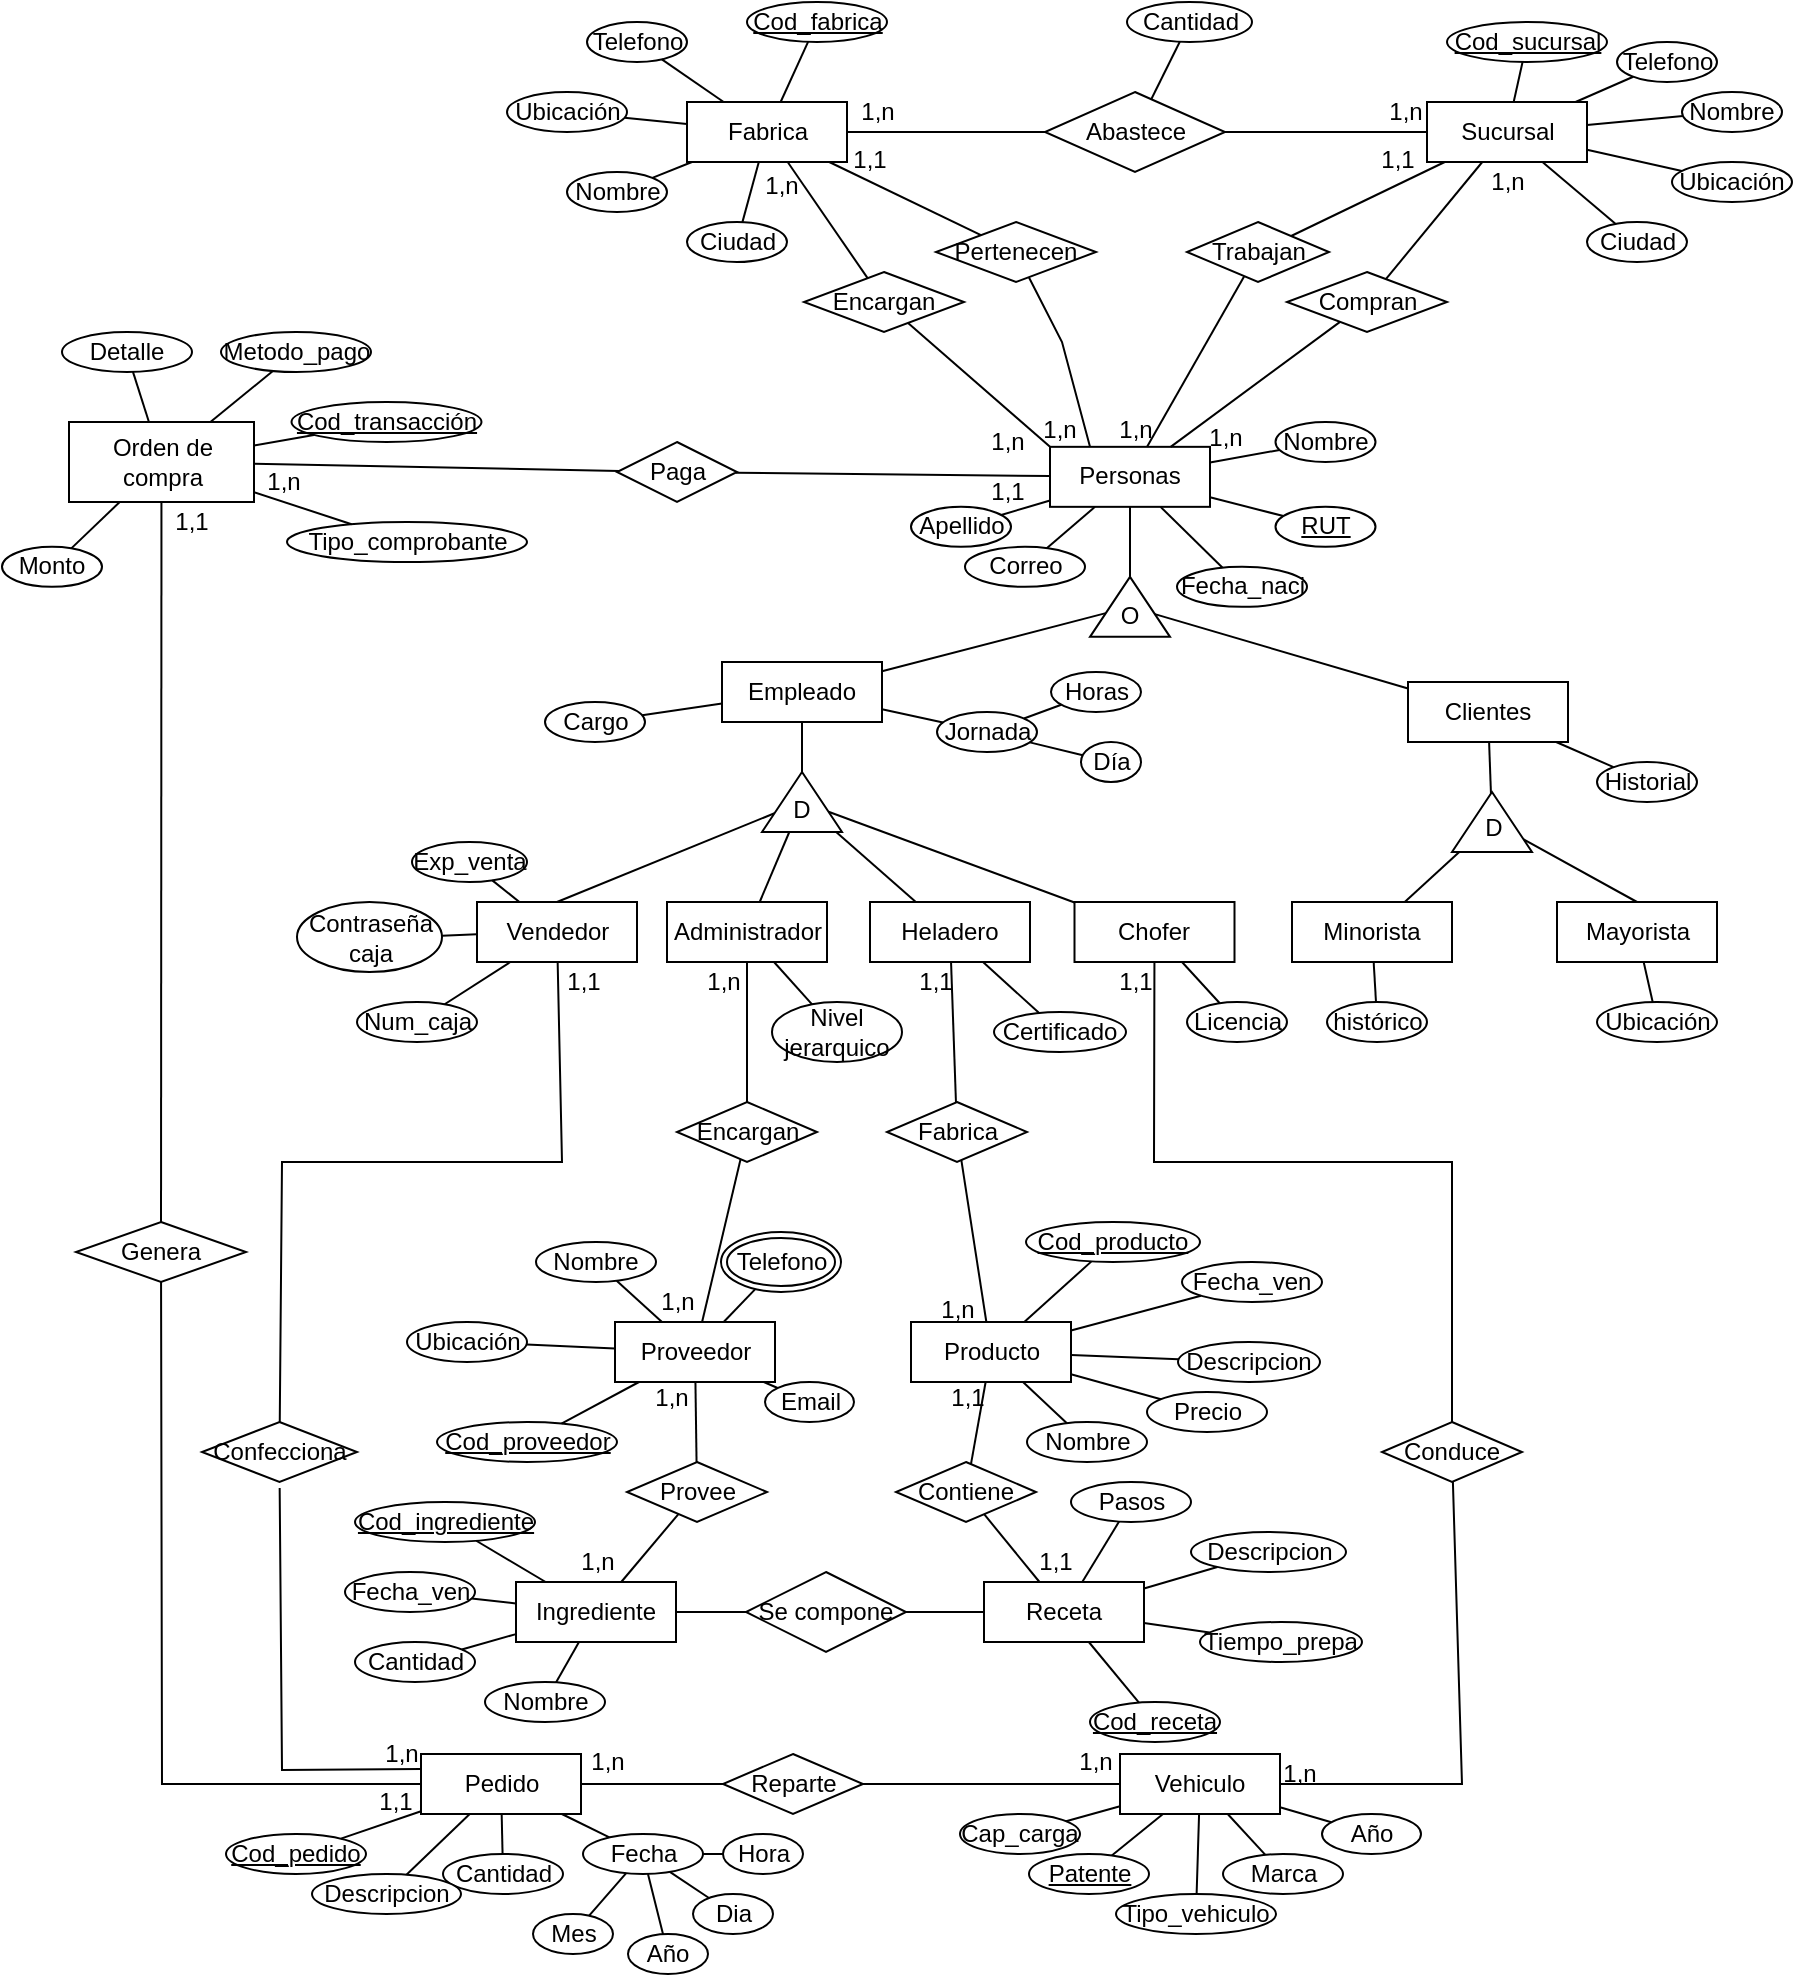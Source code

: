 <mxfile version="21.3.7" type="device">
  <diagram name="Página-1" id="jwAK9uukY3M1FDaXMniS">
    <mxGraphModel dx="1773" dy="441" grid="1" gridSize="10" guides="1" tooltips="1" connect="1" arrows="1" fold="1" page="1" pageScale="1" pageWidth="827" pageHeight="1169" math="0" shadow="0">
      <root>
        <mxCell id="0" />
        <mxCell id="1" parent="0" />
        <mxCell id="evNd5tsoBMQe8YD3A1kR-1" value="&lt;font style=&quot;vertical-align: inherit;&quot;&gt;&lt;font style=&quot;vertical-align: inherit;&quot;&gt;Fabrica&lt;/font&gt;&lt;/font&gt;" style="whiteSpace=wrap;html=1;align=center;" parent="1" vertex="1">
          <mxGeometry x="242.5" y="100" width="80" height="30" as="geometry" />
        </mxCell>
        <mxCell id="evNd5tsoBMQe8YD3A1kR-2" value="&lt;font style=&quot;vertical-align: inherit;&quot;&gt;&lt;font style=&quot;vertical-align: inherit;&quot;&gt;Sucursal&lt;br&gt;&lt;/font&gt;&lt;/font&gt;" style="whiteSpace=wrap;html=1;align=center;" parent="1" vertex="1">
          <mxGeometry x="612.5" y="100" width="80" height="30" as="geometry" />
        </mxCell>
        <mxCell id="evNd5tsoBMQe8YD3A1kR-3" value="&lt;font style=&quot;vertical-align: inherit;&quot;&gt;&lt;font style=&quot;vertical-align: inherit;&quot;&gt;Abastece&lt;/font&gt;&lt;/font&gt;" style="shape=rhombus;perimeter=rhombusPerimeter;whiteSpace=wrap;html=1;align=center;" parent="1" vertex="1">
          <mxGeometry x="421.5" y="95" width="90" height="40" as="geometry" />
        </mxCell>
        <mxCell id="evNd5tsoBMQe8YD3A1kR-5" value="&lt;font style=&quot;vertical-align: inherit;&quot;&gt;&lt;font style=&quot;vertical-align: inherit;&quot;&gt;&lt;font style=&quot;vertical-align: inherit;&quot;&gt;&lt;font style=&quot;vertical-align: inherit;&quot;&gt;&lt;font style=&quot;vertical-align: inherit;&quot;&gt;&lt;font style=&quot;vertical-align: inherit;&quot;&gt;Pertenecen&lt;/font&gt;&lt;/font&gt;&lt;/font&gt;&lt;/font&gt;&lt;/font&gt;&lt;/font&gt;" style="shape=rhombus;perimeter=rhombusPerimeter;whiteSpace=wrap;html=1;align=center;" parent="1" vertex="1">
          <mxGeometry x="367" y="160" width="80" height="30" as="geometry" />
        </mxCell>
        <mxCell id="evNd5tsoBMQe8YD3A1kR-6" value="" style="endArrow=none;html=1;rounded=0;" parent="1" source="evNd5tsoBMQe8YD3A1kR-3" target="evNd5tsoBMQe8YD3A1kR-2" edge="1">
          <mxGeometry relative="1" as="geometry">
            <mxPoint x="382.5" y="300" as="sourcePoint" />
            <mxPoint x="542.5" y="300" as="targetPoint" />
          </mxGeometry>
        </mxCell>
        <mxCell id="evNd5tsoBMQe8YD3A1kR-7" value="" style="endArrow=none;html=1;rounded=0;" parent="1" source="evNd5tsoBMQe8YD3A1kR-1" target="evNd5tsoBMQe8YD3A1kR-3" edge="1">
          <mxGeometry relative="1" as="geometry">
            <mxPoint x="382.5" y="300" as="sourcePoint" />
            <mxPoint x="542.5" y="300" as="targetPoint" />
          </mxGeometry>
        </mxCell>
        <mxCell id="evNd5tsoBMQe8YD3A1kR-8" value="" style="endArrow=none;html=1;rounded=0;" parent="1" source="XzaRd1j-h2BiTwVMXHG0-2" target="evNd5tsoBMQe8YD3A1kR-2" edge="1">
          <mxGeometry relative="1" as="geometry">
            <mxPoint x="550" y="200" as="sourcePoint" />
            <mxPoint x="542.5" y="300" as="targetPoint" />
          </mxGeometry>
        </mxCell>
        <mxCell id="evNd5tsoBMQe8YD3A1kR-9" value="" style="endArrow=none;html=1;rounded=0;" parent="1" source="evNd5tsoBMQe8YD3A1kR-1" target="evNd5tsoBMQe8YD3A1kR-5" edge="1">
          <mxGeometry relative="1" as="geometry">
            <mxPoint x="382.5" y="300" as="sourcePoint" />
            <mxPoint x="542.5" y="300" as="targetPoint" />
          </mxGeometry>
        </mxCell>
        <mxCell id="evNd5tsoBMQe8YD3A1kR-10" value="" style="triangle;whiteSpace=wrap;html=1;rotation=-90;" parent="1" vertex="1">
          <mxGeometry x="449" y="332.42" width="30" height="40" as="geometry" />
        </mxCell>
        <mxCell id="evNd5tsoBMQe8YD3A1kR-11" value="" style="endArrow=none;html=1;rounded=0;exitX=0.25;exitY=0;exitDx=0;exitDy=0;" parent="1" source="evNd5tsoBMQe8YD3A1kR-13" target="evNd5tsoBMQe8YD3A1kR-5" edge="1">
          <mxGeometry relative="1" as="geometry">
            <mxPoint x="394.5" y="300" as="sourcePoint" />
            <mxPoint x="554.5" y="300" as="targetPoint" />
            <Array as="points">
              <mxPoint x="430" y="220" />
            </Array>
          </mxGeometry>
        </mxCell>
        <mxCell id="evNd5tsoBMQe8YD3A1kR-13" value="&lt;font style=&quot;vertical-align: inherit;&quot;&gt;&lt;font style=&quot;vertical-align: inherit;&quot;&gt;&lt;font style=&quot;vertical-align: inherit;&quot;&gt;&lt;font style=&quot;vertical-align: inherit;&quot;&gt;Personas&lt;/font&gt;&lt;/font&gt;&lt;/font&gt;&lt;/font&gt;" style="whiteSpace=wrap;html=1;align=center;" parent="1" vertex="1">
          <mxGeometry x="424" y="272.42" width="80" height="30" as="geometry" />
        </mxCell>
        <mxCell id="evNd5tsoBMQe8YD3A1kR-15" value="" style="endArrow=none;html=1;rounded=0;" parent="1" source="evNd5tsoBMQe8YD3A1kR-13" target="evNd5tsoBMQe8YD3A1kR-10" edge="1">
          <mxGeometry relative="1" as="geometry">
            <mxPoint x="368" y="302.42" as="sourcePoint" />
            <mxPoint x="452.89" y="407.585" as="targetPoint" />
          </mxGeometry>
        </mxCell>
        <mxCell id="evNd5tsoBMQe8YD3A1kR-17" value="" style="endArrow=none;html=1;rounded=0;" parent="1" source="evNd5tsoBMQe8YD3A1kR-10" target="XzaRd1j-h2BiTwVMXHG0-5" edge="1">
          <mxGeometry relative="1" as="geometry">
            <mxPoint x="383.5" y="360" as="sourcePoint" />
            <mxPoint x="468" y="410" as="targetPoint" />
          </mxGeometry>
        </mxCell>
        <mxCell id="evNd5tsoBMQe8YD3A1kR-19" value="" style="endArrow=none;html=1;rounded=0;entryX=0.5;entryY=0;entryDx=0;entryDy=0;" parent="1" source="XzaRd1j-h2BiTwVMXHG0-11" target="evNd5tsoBMQe8YD3A1kR-21" edge="1">
          <mxGeometry relative="1" as="geometry">
            <mxPoint x="200" y="520" as="sourcePoint" />
            <mxPoint x="172.5" y="570" as="targetPoint" />
          </mxGeometry>
        </mxCell>
        <mxCell id="evNd5tsoBMQe8YD3A1kR-20" value="" style="endArrow=none;html=1;rounded=0;entryX=0.5;entryY=0;entryDx=0;entryDy=0;" parent="1" source="XzaRd1j-h2BiTwVMXHG0-13" target="evNd5tsoBMQe8YD3A1kR-22" edge="1">
          <mxGeometry relative="1" as="geometry">
            <mxPoint x="733" y="560" as="sourcePoint" />
            <mxPoint x="732.5" y="570" as="targetPoint" />
          </mxGeometry>
        </mxCell>
        <mxCell id="evNd5tsoBMQe8YD3A1kR-21" value="&lt;font style=&quot;vertical-align: inherit;&quot;&gt;&lt;font style=&quot;vertical-align: inherit;&quot;&gt;&lt;font style=&quot;vertical-align: inherit;&quot;&gt;&lt;font style=&quot;vertical-align: inherit;&quot;&gt;&lt;font style=&quot;vertical-align: inherit;&quot;&gt;&lt;font style=&quot;vertical-align: inherit;&quot;&gt;Vendedor&lt;/font&gt;&lt;/font&gt;&lt;/font&gt;&lt;/font&gt;&lt;/font&gt;&lt;/font&gt;" style="whiteSpace=wrap;html=1;align=center;" parent="1" vertex="1">
          <mxGeometry x="137.5" y="500" width="80" height="30" as="geometry" />
        </mxCell>
        <mxCell id="evNd5tsoBMQe8YD3A1kR-22" value="&lt;font style=&quot;vertical-align: inherit;&quot;&gt;&lt;font style=&quot;vertical-align: inherit;&quot;&gt;&lt;font style=&quot;vertical-align: inherit;&quot;&gt;&lt;font style=&quot;vertical-align: inherit;&quot;&gt;&lt;font style=&quot;vertical-align: inherit;&quot;&gt;&lt;font style=&quot;vertical-align: inherit;&quot;&gt;Mayorista&lt;/font&gt;&lt;/font&gt;&lt;/font&gt;&lt;/font&gt;&lt;/font&gt;&lt;/font&gt;" style="whiteSpace=wrap;html=1;align=center;" parent="1" vertex="1">
          <mxGeometry x="677.5" y="500" width="80" height="30" as="geometry" />
        </mxCell>
        <mxCell id="evNd5tsoBMQe8YD3A1kR-23" value="&lt;font style=&quot;vertical-align: inherit;&quot;&gt;&lt;font style=&quot;vertical-align: inherit;&quot;&gt;&lt;font style=&quot;vertical-align: inherit;&quot;&gt;&lt;font style=&quot;vertical-align: inherit;&quot;&gt;&lt;font style=&quot;vertical-align: inherit;&quot;&gt;&lt;font style=&quot;vertical-align: inherit;&quot;&gt;Administrador&lt;/font&gt;&lt;/font&gt;&lt;/font&gt;&lt;/font&gt;&lt;/font&gt;&lt;/font&gt;" style="whiteSpace=wrap;html=1;align=center;" parent="1" vertex="1">
          <mxGeometry x="232.5" y="500" width="80" height="30" as="geometry" />
        </mxCell>
        <mxCell id="evNd5tsoBMQe8YD3A1kR-24" value="&lt;font style=&quot;vertical-align: inherit;&quot;&gt;&lt;font style=&quot;vertical-align: inherit;&quot;&gt;&lt;font style=&quot;vertical-align: inherit;&quot;&gt;&lt;font style=&quot;vertical-align: inherit;&quot;&gt;&lt;font style=&quot;vertical-align: inherit;&quot;&gt;&lt;font style=&quot;vertical-align: inherit;&quot;&gt;Heladero&lt;/font&gt;&lt;/font&gt;&lt;/font&gt;&lt;/font&gt;&lt;/font&gt;&lt;/font&gt;" style="whiteSpace=wrap;html=1;align=center;" parent="1" vertex="1">
          <mxGeometry x="334" y="500" width="80" height="30" as="geometry" />
        </mxCell>
        <mxCell id="evNd5tsoBMQe8YD3A1kR-25" value="&lt;font style=&quot;vertical-align: inherit;&quot;&gt;&lt;font style=&quot;vertical-align: inherit;&quot;&gt;&lt;font style=&quot;vertical-align: inherit;&quot;&gt;&lt;font style=&quot;vertical-align: inherit;&quot;&gt;&lt;font style=&quot;vertical-align: inherit;&quot;&gt;&lt;font style=&quot;vertical-align: inherit;&quot;&gt;Chofer&lt;/font&gt;&lt;/font&gt;&lt;/font&gt;&lt;/font&gt;&lt;/font&gt;&lt;/font&gt;" style="whiteSpace=wrap;html=1;align=center;" parent="1" vertex="1">
          <mxGeometry x="436.25" y="500" width="80" height="30" as="geometry" />
        </mxCell>
        <mxCell id="evNd5tsoBMQe8YD3A1kR-26" value="&lt;font style=&quot;vertical-align: inherit;&quot;&gt;&lt;font style=&quot;vertical-align: inherit;&quot;&gt;&lt;font style=&quot;vertical-align: inherit;&quot;&gt;&lt;font style=&quot;vertical-align: inherit;&quot;&gt;&lt;font style=&quot;vertical-align: inherit;&quot;&gt;&lt;font style=&quot;vertical-align: inherit;&quot;&gt;&lt;font style=&quot;vertical-align: inherit;&quot;&gt;&lt;font style=&quot;vertical-align: inherit;&quot;&gt;Minorista&lt;/font&gt;&lt;/font&gt;&lt;/font&gt;&lt;/font&gt;&lt;/font&gt;&lt;/font&gt;&lt;/font&gt;&lt;/font&gt;" style="whiteSpace=wrap;html=1;align=center;" parent="1" vertex="1">
          <mxGeometry x="545" y="500" width="80" height="30" as="geometry" />
        </mxCell>
        <mxCell id="evNd5tsoBMQe8YD3A1kR-27" value="" style="endArrow=none;html=1;rounded=0;" parent="1" source="XzaRd1j-h2BiTwVMXHG0-11" target="evNd5tsoBMQe8YD3A1kR-23" edge="1">
          <mxGeometry relative="1" as="geometry">
            <mxPoint x="302.16" y="560" as="sourcePoint" />
            <mxPoint x="302.16" y="570" as="targetPoint" />
          </mxGeometry>
        </mxCell>
        <mxCell id="evNd5tsoBMQe8YD3A1kR-28" value="" style="endArrow=none;html=1;rounded=0;" parent="1" source="evNd5tsoBMQe8YD3A1kR-24" target="XzaRd1j-h2BiTwVMXHG0-11" edge="1">
          <mxGeometry relative="1" as="geometry">
            <mxPoint x="412.16" y="570" as="sourcePoint" />
            <mxPoint x="412.16" y="560" as="targetPoint" />
          </mxGeometry>
        </mxCell>
        <mxCell id="evNd5tsoBMQe8YD3A1kR-29" value="" style="endArrow=none;html=1;rounded=0;" parent="1" source="XzaRd1j-h2BiTwVMXHG0-11" target="evNd5tsoBMQe8YD3A1kR-25" edge="1">
          <mxGeometry relative="1" as="geometry">
            <mxPoint x="522.16" y="560" as="sourcePoint" />
            <mxPoint x="522.16" y="570" as="targetPoint" />
          </mxGeometry>
        </mxCell>
        <mxCell id="evNd5tsoBMQe8YD3A1kR-30" value="" style="endArrow=none;html=1;rounded=0;" parent="1" source="XzaRd1j-h2BiTwVMXHG0-13" target="evNd5tsoBMQe8YD3A1kR-26" edge="1">
          <mxGeometry relative="1" as="geometry">
            <mxPoint x="632.16" y="560" as="sourcePoint" />
            <mxPoint x="632.16" y="570" as="targetPoint" />
          </mxGeometry>
        </mxCell>
        <mxCell id="evNd5tsoBMQe8YD3A1kR-31" value="&lt;font style=&quot;vertical-align: inherit;&quot;&gt;&lt;font style=&quot;vertical-align: inherit;&quot;&gt;&lt;font style=&quot;vertical-align: inherit;&quot;&gt;&lt;font style=&quot;vertical-align: inherit;&quot;&gt;&lt;font style=&quot;vertical-align: inherit;&quot;&gt;&lt;font style=&quot;vertical-align: inherit;&quot;&gt;Encargan&lt;/font&gt;&lt;/font&gt;&lt;/font&gt;&lt;/font&gt;&lt;/font&gt;&lt;/font&gt;" style="shape=rhombus;perimeter=rhombusPerimeter;whiteSpace=wrap;html=1;align=center;" parent="1" vertex="1">
          <mxGeometry x="237.5" y="600" width="70" height="30" as="geometry" />
        </mxCell>
        <mxCell id="evNd5tsoBMQe8YD3A1kR-32" value="" style="endArrow=none;html=1;rounded=0;" parent="1" source="evNd5tsoBMQe8YD3A1kR-23" target="evNd5tsoBMQe8YD3A1kR-31" edge="1">
          <mxGeometry relative="1" as="geometry">
            <mxPoint x="382.5" y="540" as="sourcePoint" />
            <mxPoint x="542.5" y="540" as="targetPoint" />
          </mxGeometry>
        </mxCell>
        <mxCell id="evNd5tsoBMQe8YD3A1kR-34" value="&lt;font style=&quot;vertical-align: inherit;&quot;&gt;&lt;font style=&quot;vertical-align: inherit;&quot;&gt;&lt;font style=&quot;vertical-align: inherit;&quot;&gt;&lt;font style=&quot;vertical-align: inherit;&quot;&gt;&lt;font style=&quot;vertical-align: inherit;&quot;&gt;&lt;font style=&quot;vertical-align: inherit;&quot;&gt;&lt;font style=&quot;vertical-align: inherit;&quot;&gt;&lt;font style=&quot;vertical-align: inherit;&quot;&gt;Confecciona&lt;/font&gt;&lt;/font&gt;&lt;/font&gt;&lt;/font&gt;&lt;/font&gt;&lt;/font&gt;&lt;/font&gt;&lt;/font&gt;" style="shape=rhombus;perimeter=rhombusPerimeter;whiteSpace=wrap;html=1;align=center;" parent="1" vertex="1">
          <mxGeometry y="760" width="77.5" height="30" as="geometry" />
        </mxCell>
        <mxCell id="evNd5tsoBMQe8YD3A1kR-36" value="" style="endArrow=none;html=1;rounded=0;" parent="1" source="evNd5tsoBMQe8YD3A1kR-34" target="evNd5tsoBMQe8YD3A1kR-21" edge="1">
          <mxGeometry relative="1" as="geometry">
            <mxPoint x="382.5" y="540" as="sourcePoint" />
            <mxPoint x="542.5" y="540" as="targetPoint" />
            <Array as="points">
              <mxPoint x="40" y="630" />
              <mxPoint x="180" y="630" />
            </Array>
          </mxGeometry>
        </mxCell>
        <mxCell id="evNd5tsoBMQe8YD3A1kR-37" value="&lt;font style=&quot;vertical-align: inherit;&quot;&gt;&lt;font style=&quot;vertical-align: inherit;&quot;&gt;&lt;font style=&quot;vertical-align: inherit;&quot;&gt;&lt;font style=&quot;vertical-align: inherit;&quot;&gt;&lt;font style=&quot;vertical-align: inherit;&quot;&gt;&lt;font style=&quot;vertical-align: inherit;&quot;&gt;&lt;font style=&quot;vertical-align: inherit;&quot;&gt;&lt;font style=&quot;vertical-align: inherit;&quot;&gt;Fabrica&lt;/font&gt;&lt;/font&gt;&lt;/font&gt;&lt;/font&gt;&lt;/font&gt;&lt;/font&gt;&lt;/font&gt;&lt;/font&gt;" style="shape=rhombus;perimeter=rhombusPerimeter;whiteSpace=wrap;html=1;align=center;" parent="1" vertex="1">
          <mxGeometry x="342.5" y="600" width="70" height="30" as="geometry" />
        </mxCell>
        <mxCell id="evNd5tsoBMQe8YD3A1kR-38" value="&lt;font style=&quot;vertical-align: inherit;&quot;&gt;&lt;font style=&quot;vertical-align: inherit;&quot;&gt;&lt;font style=&quot;vertical-align: inherit;&quot;&gt;&lt;font style=&quot;vertical-align: inherit;&quot;&gt;&lt;font style=&quot;vertical-align: inherit;&quot;&gt;&lt;font style=&quot;vertical-align: inherit;&quot;&gt;&lt;font style=&quot;vertical-align: inherit;&quot;&gt;&lt;font style=&quot;vertical-align: inherit;&quot;&gt;Conduce&lt;/font&gt;&lt;/font&gt;&lt;/font&gt;&lt;/font&gt;&lt;/font&gt;&lt;/font&gt;&lt;/font&gt;&lt;/font&gt;" style="shape=rhombus;perimeter=rhombusPerimeter;whiteSpace=wrap;html=1;align=center;" parent="1" vertex="1">
          <mxGeometry x="590" y="760" width="70" height="30" as="geometry" />
        </mxCell>
        <mxCell id="evNd5tsoBMQe8YD3A1kR-39" value="&lt;font style=&quot;vertical-align: inherit;&quot;&gt;&lt;font style=&quot;vertical-align: inherit;&quot;&gt;&lt;font style=&quot;vertical-align: inherit;&quot;&gt;&lt;font style=&quot;vertical-align: inherit;&quot;&gt;&lt;font style=&quot;vertical-align: inherit;&quot;&gt;&lt;font style=&quot;vertical-align: inherit;&quot;&gt;&lt;font style=&quot;vertical-align: inherit;&quot;&gt;&lt;font style=&quot;vertical-align: inherit;&quot;&gt;Producto&lt;/font&gt;&lt;/font&gt;&lt;/font&gt;&lt;/font&gt;&lt;/font&gt;&lt;/font&gt;&lt;/font&gt;&lt;/font&gt;" style="whiteSpace=wrap;html=1;align=center;" parent="1" vertex="1">
          <mxGeometry x="354.5" y="710" width="80" height="30" as="geometry" />
        </mxCell>
        <mxCell id="evNd5tsoBMQe8YD3A1kR-40" value="&lt;font style=&quot;vertical-align: inherit;&quot;&gt;&lt;font style=&quot;vertical-align: inherit;&quot;&gt;&lt;font style=&quot;vertical-align: inherit;&quot;&gt;&lt;font style=&quot;vertical-align: inherit;&quot;&gt;&lt;font style=&quot;vertical-align: inherit;&quot;&gt;&lt;font style=&quot;vertical-align: inherit;&quot;&gt;&lt;font style=&quot;vertical-align: inherit;&quot;&gt;&lt;font style=&quot;vertical-align: inherit;&quot;&gt;Proveedor&lt;/font&gt;&lt;/font&gt;&lt;/font&gt;&lt;/font&gt;&lt;/font&gt;&lt;/font&gt;&lt;/font&gt;&lt;/font&gt;" style="whiteSpace=wrap;html=1;align=center;" parent="1" vertex="1">
          <mxGeometry x="206.5" y="710" width="80" height="30" as="geometry" />
        </mxCell>
        <mxCell id="evNd5tsoBMQe8YD3A1kR-41" value="&lt;font style=&quot;vertical-align: inherit;&quot;&gt;&lt;font style=&quot;vertical-align: inherit;&quot;&gt;&lt;font style=&quot;vertical-align: inherit;&quot;&gt;&lt;font style=&quot;vertical-align: inherit;&quot;&gt;&lt;font style=&quot;vertical-align: inherit;&quot;&gt;&lt;font style=&quot;vertical-align: inherit;&quot;&gt;&lt;font style=&quot;vertical-align: inherit;&quot;&gt;&lt;font style=&quot;vertical-align: inherit;&quot;&gt;Pedido&lt;/font&gt;&lt;/font&gt;&lt;/font&gt;&lt;/font&gt;&lt;/font&gt;&lt;/font&gt;&lt;/font&gt;&lt;/font&gt;" style="whiteSpace=wrap;html=1;align=center;" parent="1" vertex="1">
          <mxGeometry x="109.5" y="926" width="80" height="30" as="geometry" />
        </mxCell>
        <mxCell id="evNd5tsoBMQe8YD3A1kR-42" value="&lt;font style=&quot;vertical-align: inherit;&quot;&gt;&lt;font style=&quot;vertical-align: inherit;&quot;&gt;&lt;font style=&quot;vertical-align: inherit;&quot;&gt;&lt;font style=&quot;vertical-align: inherit;&quot;&gt;&lt;font style=&quot;vertical-align: inherit;&quot;&gt;&lt;font style=&quot;vertical-align: inherit;&quot;&gt;&lt;font style=&quot;vertical-align: inherit;&quot;&gt;&lt;font style=&quot;vertical-align: inherit;&quot;&gt;&lt;font style=&quot;vertical-align: inherit;&quot;&gt;&lt;font style=&quot;vertical-align: inherit;&quot;&gt;Receta&lt;/font&gt;&lt;/font&gt;&lt;/font&gt;&lt;/font&gt;&lt;/font&gt;&lt;/font&gt;&lt;/font&gt;&lt;/font&gt;&lt;/font&gt;&lt;/font&gt;" style="whiteSpace=wrap;html=1;align=center;" parent="1" vertex="1">
          <mxGeometry x="391" y="840" width="80" height="30" as="geometry" />
        </mxCell>
        <mxCell id="evNd5tsoBMQe8YD3A1kR-43" value="&lt;font style=&quot;vertical-align: inherit;&quot;&gt;&lt;font style=&quot;vertical-align: inherit;&quot;&gt;&lt;font style=&quot;vertical-align: inherit;&quot;&gt;&lt;font style=&quot;vertical-align: inherit;&quot;&gt;&lt;font style=&quot;vertical-align: inherit;&quot;&gt;&lt;font style=&quot;vertical-align: inherit;&quot;&gt;&lt;font style=&quot;vertical-align: inherit;&quot;&gt;&lt;font style=&quot;vertical-align: inherit;&quot;&gt;&lt;font style=&quot;vertical-align: inherit;&quot;&gt;&lt;font style=&quot;vertical-align: inherit;&quot;&gt;Contiene&lt;/font&gt;&lt;/font&gt;&lt;/font&gt;&lt;/font&gt;&lt;/font&gt;&lt;/font&gt;&lt;/font&gt;&lt;/font&gt;&lt;/font&gt;&lt;/font&gt;" style="shape=rhombus;perimeter=rhombusPerimeter;whiteSpace=wrap;html=1;align=center;" parent="1" vertex="1">
          <mxGeometry x="347" y="780" width="70" height="30" as="geometry" />
        </mxCell>
        <mxCell id="evNd5tsoBMQe8YD3A1kR-44" value="" style="endArrow=none;html=1;rounded=0;" parent="1" source="evNd5tsoBMQe8YD3A1kR-37" target="evNd5tsoBMQe8YD3A1kR-24" edge="1">
          <mxGeometry relative="1" as="geometry">
            <mxPoint x="382.5" y="680" as="sourcePoint" />
            <mxPoint x="542.5" y="680" as="targetPoint" />
          </mxGeometry>
        </mxCell>
        <mxCell id="evNd5tsoBMQe8YD3A1kR-45" value="" style="endArrow=none;html=1;rounded=0;" parent="1" source="evNd5tsoBMQe8YD3A1kR-37" target="evNd5tsoBMQe8YD3A1kR-39" edge="1">
          <mxGeometry relative="1" as="geometry">
            <mxPoint x="382.5" y="630" as="sourcePoint" />
            <mxPoint x="542.5" y="630" as="targetPoint" />
          </mxGeometry>
        </mxCell>
        <mxCell id="evNd5tsoBMQe8YD3A1kR-46" value="" style="endArrow=none;html=1;rounded=0;" parent="1" source="evNd5tsoBMQe8YD3A1kR-25" target="evNd5tsoBMQe8YD3A1kR-38" edge="1">
          <mxGeometry relative="1" as="geometry">
            <mxPoint x="382.5" y="680" as="sourcePoint" />
            <mxPoint x="542.5" y="680" as="targetPoint" />
            <Array as="points">
              <mxPoint x="476" y="630" />
              <mxPoint x="625" y="630" />
            </Array>
          </mxGeometry>
        </mxCell>
        <mxCell id="evNd5tsoBMQe8YD3A1kR-47" value="" style="endArrow=none;html=1;rounded=0;" parent="1" source="evNd5tsoBMQe8YD3A1kR-31" target="evNd5tsoBMQe8YD3A1kR-40" edge="1">
          <mxGeometry relative="1" as="geometry">
            <mxPoint x="382.5" y="630" as="sourcePoint" />
            <mxPoint x="542.5" y="630" as="targetPoint" />
          </mxGeometry>
        </mxCell>
        <mxCell id="evNd5tsoBMQe8YD3A1kR-48" value="" style="endArrow=none;html=1;rounded=0;entryX=0;entryY=0.25;entryDx=0;entryDy=0;" parent="1" target="evNd5tsoBMQe8YD3A1kR-41" edge="1">
          <mxGeometry relative="1" as="geometry">
            <mxPoint x="38.837" y="792.966" as="sourcePoint" />
            <mxPoint x="156.5" y="1000.5" as="targetPoint" />
            <Array as="points">
              <mxPoint x="40" y="934" />
            </Array>
          </mxGeometry>
        </mxCell>
        <mxCell id="evNd5tsoBMQe8YD3A1kR-49" value="" style="endArrow=none;html=1;rounded=0;" parent="1" source="evNd5tsoBMQe8YD3A1kR-39" target="evNd5tsoBMQe8YD3A1kR-43" edge="1">
          <mxGeometry relative="1" as="geometry">
            <mxPoint x="351.5" y="550" as="sourcePoint" />
            <mxPoint x="511.5" y="550" as="targetPoint" />
          </mxGeometry>
        </mxCell>
        <mxCell id="evNd5tsoBMQe8YD3A1kR-50" value="" style="endArrow=none;html=1;rounded=0;" parent="1" source="evNd5tsoBMQe8YD3A1kR-42" target="evNd5tsoBMQe8YD3A1kR-43" edge="1">
          <mxGeometry relative="1" as="geometry">
            <mxPoint x="352" y="690" as="sourcePoint" />
            <mxPoint x="512" y="690" as="targetPoint" />
          </mxGeometry>
        </mxCell>
        <mxCell id="evNd5tsoBMQe8YD3A1kR-51" value="&lt;font style=&quot;vertical-align: inherit;&quot;&gt;&lt;font style=&quot;vertical-align: inherit;&quot;&gt;&lt;font style=&quot;vertical-align: inherit;&quot;&gt;&lt;font style=&quot;vertical-align: inherit;&quot;&gt;&lt;font style=&quot;vertical-align: inherit;&quot;&gt;&lt;font style=&quot;vertical-align: inherit;&quot;&gt;&lt;font style=&quot;vertical-align: inherit;&quot;&gt;&lt;font style=&quot;vertical-align: inherit;&quot;&gt;&lt;font style=&quot;vertical-align: inherit;&quot;&gt;&lt;font style=&quot;vertical-align: inherit;&quot;&gt;&lt;font style=&quot;vertical-align: inherit;&quot;&gt;&lt;font style=&quot;vertical-align: inherit;&quot;&gt;Provee&lt;/font&gt;&lt;/font&gt;&lt;/font&gt;&lt;/font&gt;&lt;/font&gt;&lt;/font&gt;&lt;/font&gt;&lt;/font&gt;&lt;/font&gt;&lt;/font&gt;&lt;/font&gt;&lt;/font&gt;" style="shape=rhombus;perimeter=rhombusPerimeter;whiteSpace=wrap;html=1;align=center;" parent="1" vertex="1">
          <mxGeometry x="212.5" y="780" width="70" height="30" as="geometry" />
        </mxCell>
        <mxCell id="evNd5tsoBMQe8YD3A1kR-53" value="&lt;font style=&quot;vertical-align: inherit;&quot;&gt;&lt;font style=&quot;vertical-align: inherit;&quot;&gt;&lt;font style=&quot;vertical-align: inherit;&quot;&gt;&lt;font style=&quot;vertical-align: inherit;&quot;&gt;&lt;font style=&quot;vertical-align: inherit;&quot;&gt;&lt;font style=&quot;vertical-align: inherit;&quot;&gt;&lt;font style=&quot;vertical-align: inherit;&quot;&gt;&lt;font style=&quot;vertical-align: inherit;&quot;&gt;&lt;font style=&quot;vertical-align: inherit;&quot;&gt;&lt;font style=&quot;vertical-align: inherit;&quot;&gt;Ingrediente&lt;/font&gt;&lt;/font&gt;&lt;/font&gt;&lt;/font&gt;&lt;/font&gt;&lt;/font&gt;&lt;/font&gt;&lt;/font&gt;&lt;/font&gt;&lt;/font&gt;" style="whiteSpace=wrap;html=1;align=center;" parent="1" vertex="1">
          <mxGeometry x="157" y="840" width="80" height="30" as="geometry" />
        </mxCell>
        <mxCell id="evNd5tsoBMQe8YD3A1kR-54" value="" style="endArrow=none;html=1;rounded=0;" parent="1" source="evNd5tsoBMQe8YD3A1kR-40" target="evNd5tsoBMQe8YD3A1kR-51" edge="1">
          <mxGeometry relative="1" as="geometry">
            <mxPoint x="351.5" y="620" as="sourcePoint" />
            <mxPoint x="511.5" y="620" as="targetPoint" />
          </mxGeometry>
        </mxCell>
        <mxCell id="evNd5tsoBMQe8YD3A1kR-55" value="" style="endArrow=none;html=1;rounded=0;" parent="1" source="evNd5tsoBMQe8YD3A1kR-51" target="evNd5tsoBMQe8YD3A1kR-53" edge="1">
          <mxGeometry relative="1" as="geometry">
            <mxPoint x="352" y="760" as="sourcePoint" />
            <mxPoint x="512" y="760" as="targetPoint" />
          </mxGeometry>
        </mxCell>
        <mxCell id="evNd5tsoBMQe8YD3A1kR-56" value="" style="endArrow=none;html=1;rounded=0;" parent="1" source="evNd5tsoBMQe8YD3A1kR-53" target="evNd5tsoBMQe8YD3A1kR-57" edge="1">
          <mxGeometry relative="1" as="geometry">
            <mxPoint x="352" y="760" as="sourcePoint" />
            <mxPoint x="272" y="855" as="targetPoint" />
          </mxGeometry>
        </mxCell>
        <mxCell id="evNd5tsoBMQe8YD3A1kR-57" value="&lt;font style=&quot;vertical-align: inherit;&quot;&gt;&lt;font style=&quot;vertical-align: inherit;&quot;&gt;&lt;font style=&quot;vertical-align: inherit;&quot;&gt;&lt;font style=&quot;vertical-align: inherit;&quot;&gt;&lt;font style=&quot;vertical-align: inherit;&quot;&gt;&lt;font style=&quot;vertical-align: inherit;&quot;&gt;&lt;font style=&quot;vertical-align: inherit;&quot;&gt;&lt;font style=&quot;vertical-align: inherit;&quot;&gt;&lt;font style=&quot;vertical-align: inherit;&quot;&gt;&lt;font style=&quot;vertical-align: inherit;&quot;&gt;&lt;font style=&quot;vertical-align: inherit;&quot;&gt;&lt;font style=&quot;vertical-align: inherit;&quot;&gt;&lt;font style=&quot;vertical-align: inherit;&quot;&gt;&lt;font style=&quot;vertical-align: inherit;&quot;&gt;Se compone&lt;/font&gt;&lt;/font&gt;&lt;/font&gt;&lt;/font&gt;&lt;/font&gt;&lt;/font&gt;&lt;/font&gt;&lt;/font&gt;&lt;/font&gt;&lt;/font&gt;&lt;/font&gt;&lt;/font&gt;&lt;/font&gt;&lt;/font&gt;" style="shape=rhombus;perimeter=rhombusPerimeter;whiteSpace=wrap;html=1;align=center;" parent="1" vertex="1">
          <mxGeometry x="272" y="835" width="80" height="40" as="geometry" />
        </mxCell>
        <mxCell id="evNd5tsoBMQe8YD3A1kR-58" value="" style="endArrow=none;html=1;rounded=0;" parent="1" source="evNd5tsoBMQe8YD3A1kR-57" target="evNd5tsoBMQe8YD3A1kR-42" edge="1">
          <mxGeometry relative="1" as="geometry">
            <mxPoint x="387" y="760" as="sourcePoint" />
            <mxPoint x="547" y="760" as="targetPoint" />
          </mxGeometry>
        </mxCell>
        <mxCell id="evNd5tsoBMQe8YD3A1kR-60" value="&lt;font style=&quot;vertical-align: inherit;&quot;&gt;&lt;font style=&quot;vertical-align: inherit;&quot;&gt;&lt;font style=&quot;vertical-align: inherit;&quot;&gt;&lt;font style=&quot;vertical-align: inherit;&quot;&gt;&lt;font style=&quot;vertical-align: inherit;&quot;&gt;&lt;font style=&quot;vertical-align: inherit;&quot;&gt;&lt;font style=&quot;vertical-align: inherit;&quot;&gt;&lt;font style=&quot;vertical-align: inherit;&quot;&gt;&lt;font style=&quot;vertical-align: inherit;&quot;&gt;&lt;font style=&quot;vertical-align: inherit;&quot;&gt;&lt;font style=&quot;vertical-align: inherit;&quot;&gt;&lt;font style=&quot;vertical-align: inherit;&quot;&gt;&lt;font style=&quot;vertical-align: inherit;&quot;&gt;&lt;font style=&quot;vertical-align: inherit;&quot;&gt;&lt;font style=&quot;vertical-align: inherit;&quot;&gt;&lt;font style=&quot;vertical-align: inherit;&quot;&gt;Genera&lt;/font&gt;&lt;/font&gt;&lt;/font&gt;&lt;/font&gt;&lt;/font&gt;&lt;/font&gt;&lt;/font&gt;&lt;/font&gt;&lt;/font&gt;&lt;/font&gt;&lt;/font&gt;&lt;/font&gt;&lt;/font&gt;&lt;/font&gt;&lt;/font&gt;&lt;/font&gt;" style="shape=rhombus;perimeter=rhombusPerimeter;whiteSpace=wrap;html=1;align=center;" parent="1" vertex="1">
          <mxGeometry x="-63" y="660" width="85" height="30" as="geometry" />
        </mxCell>
        <mxCell id="evNd5tsoBMQe8YD3A1kR-61" value="" style="endArrow=none;html=1;rounded=0;" parent="1" source="evNd5tsoBMQe8YD3A1kR-41" target="evNd5tsoBMQe8YD3A1kR-60" edge="1">
          <mxGeometry relative="1" as="geometry">
            <mxPoint x="132.5" y="773.049" as="sourcePoint" />
            <mxPoint x="-20" y="730" as="targetPoint" />
            <Array as="points">
              <mxPoint x="-20" y="941" />
            </Array>
          </mxGeometry>
        </mxCell>
        <mxCell id="evNd5tsoBMQe8YD3A1kR-65" value="&lt;font style=&quot;vertical-align: inherit;&quot;&gt;&lt;font style=&quot;vertical-align: inherit;&quot;&gt;&lt;font style=&quot;vertical-align: inherit;&quot;&gt;&lt;font style=&quot;vertical-align: inherit;&quot;&gt;&lt;font style=&quot;vertical-align: inherit;&quot;&gt;&lt;font style=&quot;vertical-align: inherit;&quot;&gt;&lt;font style=&quot;vertical-align: inherit;&quot;&gt;&lt;font style=&quot;vertical-align: inherit;&quot;&gt;&lt;font style=&quot;vertical-align: inherit;&quot;&gt;&lt;font style=&quot;vertical-align: inherit;&quot;&gt;Vehiculo&lt;/font&gt;&lt;/font&gt;&lt;/font&gt;&lt;/font&gt;&lt;/font&gt;&lt;/font&gt;&lt;/font&gt;&lt;/font&gt;&lt;/font&gt;&lt;/font&gt;" style="whiteSpace=wrap;html=1;align=center;" parent="1" vertex="1">
          <mxGeometry x="459" y="926" width="80" height="30" as="geometry" />
        </mxCell>
        <mxCell id="evNd5tsoBMQe8YD3A1kR-66" value="" style="endArrow=none;html=1;rounded=0;" parent="1" source="evNd5tsoBMQe8YD3A1kR-65" target="evNd5tsoBMQe8YD3A1kR-38" edge="1">
          <mxGeometry relative="1" as="geometry">
            <mxPoint x="192.5" y="590" as="sourcePoint" />
            <mxPoint x="352.5" y="590" as="targetPoint" />
            <Array as="points">
              <mxPoint x="630" y="941" />
            </Array>
          </mxGeometry>
        </mxCell>
        <mxCell id="evNd5tsoBMQe8YD3A1kR-67" value="" style="endArrow=none;html=1;rounded=0;" parent="1" source="evNd5tsoBMQe8YD3A1kR-41" target="evNd5tsoBMQe8YD3A1kR-69" edge="1">
          <mxGeometry relative="1" as="geometry">
            <mxPoint x="121" y="676" as="sourcePoint" />
            <mxPoint x="191" y="676" as="targetPoint" />
          </mxGeometry>
        </mxCell>
        <mxCell id="evNd5tsoBMQe8YD3A1kR-69" value="&lt;font style=&quot;vertical-align: inherit;&quot;&gt;&lt;font style=&quot;vertical-align: inherit;&quot;&gt;&lt;font style=&quot;vertical-align: inherit;&quot;&gt;&lt;font style=&quot;vertical-align: inherit;&quot;&gt;&lt;font style=&quot;vertical-align: inherit;&quot;&gt;&lt;font style=&quot;vertical-align: inherit;&quot;&gt;&lt;font style=&quot;vertical-align: inherit;&quot;&gt;&lt;font style=&quot;vertical-align: inherit;&quot;&gt;&lt;font style=&quot;vertical-align: inherit;&quot;&gt;&lt;font style=&quot;vertical-align: inherit;&quot;&gt;&lt;font style=&quot;vertical-align: inherit;&quot;&gt;&lt;font style=&quot;vertical-align: inherit;&quot;&gt;&lt;font style=&quot;vertical-align: inherit;&quot;&gt;&lt;font style=&quot;vertical-align: inherit;&quot;&gt;Reparte&lt;/font&gt;&lt;/font&gt;&lt;/font&gt;&lt;/font&gt;&lt;/font&gt;&lt;/font&gt;&lt;/font&gt;&lt;/font&gt;&lt;/font&gt;&lt;/font&gt;&lt;/font&gt;&lt;/font&gt;&lt;/font&gt;&lt;/font&gt;" style="shape=rhombus;perimeter=rhombusPerimeter;whiteSpace=wrap;html=1;align=center;" parent="1" vertex="1">
          <mxGeometry x="260.5" y="926" width="70" height="30" as="geometry" />
        </mxCell>
        <mxCell id="evNd5tsoBMQe8YD3A1kR-70" value="" style="endArrow=none;html=1;rounded=0;" parent="1" source="evNd5tsoBMQe8YD3A1kR-69" target="evNd5tsoBMQe8YD3A1kR-65" edge="1">
          <mxGeometry relative="1" as="geometry">
            <mxPoint x="261" y="621" as="sourcePoint" />
            <mxPoint x="421" y="621" as="targetPoint" />
          </mxGeometry>
        </mxCell>
        <mxCell id="JgR8hPMslYkNpSHdRMmN-1" value="&lt;font style=&quot;vertical-align: inherit;&quot;&gt;&lt;font style=&quot;vertical-align: inherit;&quot;&gt;Telefono&lt;/font&gt;&lt;/font&gt;" style="ellipse;whiteSpace=wrap;html=1;align=center;" parent="1" vertex="1">
          <mxGeometry x="192.5" y="60" width="50" height="20" as="geometry" />
        </mxCell>
        <mxCell id="JgR8hPMslYkNpSHdRMmN-2" value="&lt;font style=&quot;vertical-align: inherit;&quot;&gt;&lt;font style=&quot;vertical-align: inherit;&quot;&gt;&lt;font style=&quot;vertical-align: inherit;&quot;&gt;&lt;font style=&quot;vertical-align: inherit;&quot;&gt;Nombre&lt;/font&gt;&lt;/font&gt;&lt;/font&gt;&lt;/font&gt;" style="ellipse;whiteSpace=wrap;html=1;align=center;" parent="1" vertex="1">
          <mxGeometry x="182.5" y="135" width="50" height="20" as="geometry" />
        </mxCell>
        <mxCell id="JgR8hPMslYkNpSHdRMmN-3" value="&lt;font style=&quot;vertical-align: inherit;&quot;&gt;&lt;font style=&quot;vertical-align: inherit;&quot;&gt;&lt;font style=&quot;vertical-align: inherit;&quot;&gt;&lt;font style=&quot;vertical-align: inherit;&quot;&gt;Ciudad&lt;/font&gt;&lt;/font&gt;&lt;/font&gt;&lt;/font&gt;" style="ellipse;whiteSpace=wrap;html=1;align=center;" parent="1" vertex="1">
          <mxGeometry x="242.5" y="160" width="50" height="20" as="geometry" />
        </mxCell>
        <mxCell id="JgR8hPMslYkNpSHdRMmN-4" value="&lt;font style=&quot;vertical-align: inherit;&quot;&gt;&lt;font style=&quot;vertical-align: inherit;&quot;&gt;&lt;font style=&quot;vertical-align: inherit;&quot;&gt;&lt;font style=&quot;vertical-align: inherit;&quot;&gt;Ubicación&lt;/font&gt;&lt;/font&gt;&lt;/font&gt;&lt;/font&gt;" style="ellipse;whiteSpace=wrap;html=1;align=center;" parent="1" vertex="1">
          <mxGeometry x="152.5" y="95" width="60" height="20" as="geometry" />
        </mxCell>
        <mxCell id="JgR8hPMslYkNpSHdRMmN-5" value="&lt;font style=&quot;vertical-align: inherit;&quot;&gt;&lt;font style=&quot;vertical-align: inherit;&quot;&gt;&lt;font style=&quot;vertical-align: inherit;&quot;&gt;&lt;font style=&quot;vertical-align: inherit;&quot;&gt;&lt;font style=&quot;vertical-align: inherit;&quot;&gt;&lt;font style=&quot;vertical-align: inherit;&quot;&gt;&lt;u&gt;Cod_fabrica&lt;/u&gt;&lt;/font&gt;&lt;/font&gt;&lt;/font&gt;&lt;/font&gt;&lt;/font&gt;&lt;/font&gt;" style="ellipse;whiteSpace=wrap;html=1;align=center;" parent="1" vertex="1">
          <mxGeometry x="272.5" y="50" width="70" height="20" as="geometry" />
        </mxCell>
        <mxCell id="JgR8hPMslYkNpSHdRMmN-6" value="" style="endArrow=none;html=1;rounded=0;" parent="1" source="JgR8hPMslYkNpSHdRMmN-5" target="evNd5tsoBMQe8YD3A1kR-1" edge="1">
          <mxGeometry relative="1" as="geometry">
            <mxPoint x="362.5" y="250" as="sourcePoint" />
            <mxPoint x="522.5" y="250" as="targetPoint" />
          </mxGeometry>
        </mxCell>
        <mxCell id="JgR8hPMslYkNpSHdRMmN-7" value="" style="endArrow=none;html=1;rounded=0;" parent="1" source="JgR8hPMslYkNpSHdRMmN-1" target="evNd5tsoBMQe8YD3A1kR-1" edge="1">
          <mxGeometry relative="1" as="geometry">
            <mxPoint x="362.5" y="250" as="sourcePoint" />
            <mxPoint x="522.5" y="250" as="targetPoint" />
          </mxGeometry>
        </mxCell>
        <mxCell id="JgR8hPMslYkNpSHdRMmN-8" value="" style="endArrow=none;html=1;rounded=0;" parent="1" source="JgR8hPMslYkNpSHdRMmN-4" target="evNd5tsoBMQe8YD3A1kR-1" edge="1">
          <mxGeometry relative="1" as="geometry">
            <mxPoint x="362.5" y="250" as="sourcePoint" />
            <mxPoint x="522.5" y="250" as="targetPoint" />
          </mxGeometry>
        </mxCell>
        <mxCell id="JgR8hPMslYkNpSHdRMmN-9" value="" style="endArrow=none;html=1;rounded=0;" parent="1" source="JgR8hPMslYkNpSHdRMmN-2" target="evNd5tsoBMQe8YD3A1kR-1" edge="1">
          <mxGeometry relative="1" as="geometry">
            <mxPoint x="362.5" y="250" as="sourcePoint" />
            <mxPoint x="522.5" y="250" as="targetPoint" />
          </mxGeometry>
        </mxCell>
        <mxCell id="JgR8hPMslYkNpSHdRMmN-10" value="" style="endArrow=none;html=1;rounded=0;" parent="1" source="evNd5tsoBMQe8YD3A1kR-1" target="JgR8hPMslYkNpSHdRMmN-3" edge="1">
          <mxGeometry relative="1" as="geometry">
            <mxPoint x="362.5" y="250" as="sourcePoint" />
            <mxPoint x="522.5" y="250" as="targetPoint" />
          </mxGeometry>
        </mxCell>
        <mxCell id="JgR8hPMslYkNpSHdRMmN-11" value="&lt;font style=&quot;vertical-align: inherit;&quot;&gt;&lt;font style=&quot;vertical-align: inherit;&quot;&gt;&lt;font style=&quot;vertical-align: inherit;&quot;&gt;&lt;font style=&quot;vertical-align: inherit;&quot;&gt;&lt;font style=&quot;vertical-align: inherit;&quot;&gt;&lt;font style=&quot;vertical-align: inherit;&quot;&gt;Ciudad&lt;/font&gt;&lt;/font&gt;&lt;/font&gt;&lt;/font&gt;&lt;/font&gt;&lt;/font&gt;" style="ellipse;whiteSpace=wrap;html=1;align=center;" parent="1" vertex="1">
          <mxGeometry x="692.5" y="160" width="50" height="20" as="geometry" />
        </mxCell>
        <mxCell id="JgR8hPMslYkNpSHdRMmN-12" value="&lt;font style=&quot;vertical-align: inherit;&quot;&gt;&lt;font style=&quot;vertical-align: inherit;&quot;&gt;&lt;font style=&quot;vertical-align: inherit;&quot;&gt;&lt;font style=&quot;vertical-align: inherit;&quot;&gt;&lt;font style=&quot;vertical-align: inherit;&quot;&gt;&lt;font style=&quot;vertical-align: inherit;&quot;&gt;&lt;font style=&quot;vertical-align: inherit;&quot;&gt;&lt;font style=&quot;vertical-align: inherit;&quot;&gt;Ubicación&lt;/font&gt;&lt;/font&gt;&lt;/font&gt;&lt;/font&gt;&lt;/font&gt;&lt;/font&gt;&lt;/font&gt;&lt;/font&gt;" style="ellipse;whiteSpace=wrap;html=1;align=center;" parent="1" vertex="1">
          <mxGeometry x="735" y="130" width="60" height="20" as="geometry" />
        </mxCell>
        <mxCell id="JgR8hPMslYkNpSHdRMmN-13" value="&lt;font style=&quot;vertical-align: inherit;&quot;&gt;&lt;font style=&quot;vertical-align: inherit;&quot;&gt;&lt;font style=&quot;vertical-align: inherit;&quot;&gt;&lt;font style=&quot;vertical-align: inherit;&quot;&gt;&lt;font style=&quot;vertical-align: inherit;&quot;&gt;&lt;font style=&quot;vertical-align: inherit;&quot;&gt;&lt;font style=&quot;vertical-align: inherit;&quot;&gt;&lt;font style=&quot;vertical-align: inherit;&quot;&gt;Nombre&lt;/font&gt;&lt;/font&gt;&lt;/font&gt;&lt;/font&gt;&lt;/font&gt;&lt;/font&gt;&lt;/font&gt;&lt;/font&gt;" style="ellipse;whiteSpace=wrap;html=1;align=center;" parent="1" vertex="1">
          <mxGeometry x="740" y="95" width="50" height="20" as="geometry" />
        </mxCell>
        <mxCell id="JgR8hPMslYkNpSHdRMmN-14" value="&lt;font style=&quot;vertical-align: inherit;&quot;&gt;&lt;font style=&quot;vertical-align: inherit;&quot;&gt;&lt;font style=&quot;vertical-align: inherit;&quot;&gt;&lt;font style=&quot;vertical-align: inherit;&quot;&gt;&lt;font style=&quot;vertical-align: inherit;&quot;&gt;&lt;font style=&quot;vertical-align: inherit;&quot;&gt;&lt;font style=&quot;vertical-align: inherit;&quot;&gt;&lt;font style=&quot;vertical-align: inherit;&quot;&gt;Telefono&lt;/font&gt;&lt;/font&gt;&lt;/font&gt;&lt;/font&gt;&lt;/font&gt;&lt;/font&gt;&lt;/font&gt;&lt;/font&gt;" style="ellipse;whiteSpace=wrap;html=1;align=center;" parent="1" vertex="1">
          <mxGeometry x="707.5" y="70" width="50" height="20" as="geometry" />
        </mxCell>
        <mxCell id="JgR8hPMslYkNpSHdRMmN-15" value="&lt;font style=&quot;vertical-align: inherit;&quot;&gt;&lt;font style=&quot;vertical-align: inherit;&quot;&gt;&lt;font style=&quot;vertical-align: inherit;&quot;&gt;&lt;font style=&quot;vertical-align: inherit;&quot;&gt;&lt;font style=&quot;vertical-align: inherit;&quot;&gt;&lt;font style=&quot;vertical-align: inherit;&quot;&gt;&lt;font style=&quot;vertical-align: inherit;&quot;&gt;&lt;font style=&quot;vertical-align: inherit;&quot;&gt;&lt;u&gt;Cod_sucursal&lt;/u&gt;&lt;/font&gt;&lt;/font&gt;&lt;/font&gt;&lt;/font&gt;&lt;/font&gt;&lt;/font&gt;&lt;/font&gt;&lt;/font&gt;" style="ellipse;whiteSpace=wrap;html=1;align=center;" parent="1" vertex="1">
          <mxGeometry x="622.5" y="60" width="80" height="20" as="geometry" />
        </mxCell>
        <mxCell id="JgR8hPMslYkNpSHdRMmN-16" value="" style="endArrow=none;html=1;rounded=0;" parent="1" source="JgR8hPMslYkNpSHdRMmN-11" target="evNd5tsoBMQe8YD3A1kR-2" edge="1">
          <mxGeometry relative="1" as="geometry">
            <mxPoint x="662.5" y="150" as="sourcePoint" />
            <mxPoint x="522.5" y="250" as="targetPoint" />
          </mxGeometry>
        </mxCell>
        <mxCell id="JgR8hPMslYkNpSHdRMmN-17" value="" style="endArrow=none;html=1;rounded=0;" parent="1" source="JgR8hPMslYkNpSHdRMmN-12" target="evNd5tsoBMQe8YD3A1kR-2" edge="1">
          <mxGeometry relative="1" as="geometry">
            <mxPoint x="362.5" y="250" as="sourcePoint" />
            <mxPoint x="522.5" y="250" as="targetPoint" />
          </mxGeometry>
        </mxCell>
        <mxCell id="JgR8hPMslYkNpSHdRMmN-18" value="" style="endArrow=none;html=1;rounded=0;" parent="1" source="JgR8hPMslYkNpSHdRMmN-13" target="evNd5tsoBMQe8YD3A1kR-2" edge="1">
          <mxGeometry relative="1" as="geometry">
            <mxPoint x="362.5" y="250" as="sourcePoint" />
            <mxPoint x="522.5" y="250" as="targetPoint" />
          </mxGeometry>
        </mxCell>
        <mxCell id="JgR8hPMslYkNpSHdRMmN-19" value="" style="endArrow=none;html=1;rounded=0;" parent="1" source="evNd5tsoBMQe8YD3A1kR-2" target="JgR8hPMslYkNpSHdRMmN-14" edge="1">
          <mxGeometry relative="1" as="geometry">
            <mxPoint x="362.5" y="250" as="sourcePoint" />
            <mxPoint x="522.5" y="250" as="targetPoint" />
          </mxGeometry>
        </mxCell>
        <mxCell id="JgR8hPMslYkNpSHdRMmN-20" value="" style="endArrow=none;html=1;rounded=0;" parent="1" source="evNd5tsoBMQe8YD3A1kR-2" target="JgR8hPMslYkNpSHdRMmN-15" edge="1">
          <mxGeometry relative="1" as="geometry">
            <mxPoint x="362.5" y="250" as="sourcePoint" />
            <mxPoint x="522.5" y="250" as="targetPoint" />
          </mxGeometry>
        </mxCell>
        <mxCell id="JgR8hPMslYkNpSHdRMmN-21" value="&lt;font style=&quot;vertical-align: inherit;&quot;&gt;&lt;font style=&quot;vertical-align: inherit;&quot;&gt;&lt;font style=&quot;vertical-align: inherit;&quot;&gt;&lt;font style=&quot;vertical-align: inherit;&quot;&gt;&lt;font style=&quot;vertical-align: inherit;&quot;&gt;&lt;font style=&quot;vertical-align: inherit;&quot;&gt;Nombre&lt;/font&gt;&lt;/font&gt;&lt;/font&gt;&lt;/font&gt;&lt;/font&gt;&lt;/font&gt;" style="ellipse;whiteSpace=wrap;html=1;align=center;" parent="1" vertex="1">
          <mxGeometry x="536.75" y="260" width="50" height="20" as="geometry" />
        </mxCell>
        <mxCell id="JgR8hPMslYkNpSHdRMmN-22" value="&lt;font style=&quot;vertical-align: inherit;&quot;&gt;&lt;font style=&quot;vertical-align: inherit;&quot;&gt;&lt;font style=&quot;vertical-align: inherit;&quot;&gt;&lt;font style=&quot;vertical-align: inherit;&quot;&gt;&lt;font style=&quot;vertical-align: inherit;&quot;&gt;&lt;font style=&quot;vertical-align: inherit;&quot;&gt;Apellido&lt;/font&gt;&lt;/font&gt;&lt;/font&gt;&lt;/font&gt;&lt;/font&gt;&lt;/font&gt;" style="ellipse;whiteSpace=wrap;html=1;align=center;" parent="1" vertex="1">
          <mxGeometry x="354.5" y="302.42" width="50" height="20" as="geometry" />
        </mxCell>
        <mxCell id="JgR8hPMslYkNpSHdRMmN-25" value="&lt;font style=&quot;vertical-align: inherit;&quot;&gt;&lt;font style=&quot;vertical-align: inherit;&quot;&gt;&lt;font style=&quot;vertical-align: inherit;&quot;&gt;&lt;font style=&quot;vertical-align: inherit;&quot;&gt;&lt;font style=&quot;vertical-align: inherit;&quot;&gt;&lt;font style=&quot;vertical-align: inherit;&quot;&gt;Fecha_naci&lt;/font&gt;&lt;/font&gt;&lt;/font&gt;&lt;/font&gt;&lt;/font&gt;&lt;/font&gt;" style="ellipse;whiteSpace=wrap;html=1;align=center;" parent="1" vertex="1">
          <mxGeometry x="487.5" y="332.42" width="65" height="20" as="geometry" />
        </mxCell>
        <mxCell id="JgR8hPMslYkNpSHdRMmN-26" value="&lt;font style=&quot;vertical-align: inherit;&quot;&gt;&lt;font style=&quot;vertical-align: inherit;&quot;&gt;&lt;font style=&quot;vertical-align: inherit;&quot;&gt;&lt;font style=&quot;vertical-align: inherit;&quot;&gt;&lt;font style=&quot;vertical-align: inherit;&quot;&gt;&lt;font style=&quot;vertical-align: inherit;&quot;&gt;&lt;u&gt;RUT&lt;/u&gt;&lt;/font&gt;&lt;/font&gt;&lt;/font&gt;&lt;/font&gt;&lt;/font&gt;&lt;/font&gt;" style="ellipse;whiteSpace=wrap;html=1;align=center;" parent="1" vertex="1">
          <mxGeometry x="536.75" y="302.42" width="50" height="20" as="geometry" />
        </mxCell>
        <mxCell id="JgR8hPMslYkNpSHdRMmN-30" value="" style="endArrow=none;html=1;rounded=0;" parent="1" source="JgR8hPMslYkNpSHdRMmN-21" target="evNd5tsoBMQe8YD3A1kR-13" edge="1">
          <mxGeometry relative="1" as="geometry">
            <mxPoint x="360" y="322.42" as="sourcePoint" />
            <mxPoint x="520" y="322.42" as="targetPoint" />
          </mxGeometry>
        </mxCell>
        <mxCell id="JgR8hPMslYkNpSHdRMmN-31" value="" style="endArrow=none;html=1;rounded=0;" parent="1" source="evNd5tsoBMQe8YD3A1kR-13" target="JgR8hPMslYkNpSHdRMmN-22" edge="1">
          <mxGeometry relative="1" as="geometry">
            <mxPoint x="360" y="322.42" as="sourcePoint" />
            <mxPoint x="520" y="322.42" as="targetPoint" />
          </mxGeometry>
        </mxCell>
        <mxCell id="JgR8hPMslYkNpSHdRMmN-32" value="" style="endArrow=none;html=1;rounded=0;" parent="1" source="evNd5tsoBMQe8YD3A1kR-13" target="JgR8hPMslYkNpSHdRMmN-25" edge="1">
          <mxGeometry relative="1" as="geometry">
            <mxPoint x="360" y="322.42" as="sourcePoint" />
            <mxPoint x="520" y="322.42" as="targetPoint" />
          </mxGeometry>
        </mxCell>
        <mxCell id="JgR8hPMslYkNpSHdRMmN-34" value="" style="endArrow=none;html=1;rounded=0;" parent="1" source="evNd5tsoBMQe8YD3A1kR-13" target="JgR8hPMslYkNpSHdRMmN-26" edge="1">
          <mxGeometry relative="1" as="geometry">
            <mxPoint x="360" y="322.42" as="sourcePoint" />
            <mxPoint x="520" y="322.42" as="targetPoint" />
          </mxGeometry>
        </mxCell>
        <mxCell id="JgR8hPMslYkNpSHdRMmN-43" value="&lt;font style=&quot;vertical-align: inherit;&quot;&gt;&lt;font style=&quot;vertical-align: inherit;&quot;&gt;&lt;font style=&quot;vertical-align: inherit;&quot;&gt;&lt;font style=&quot;vertical-align: inherit;&quot;&gt;&lt;font style=&quot;vertical-align: inherit;&quot;&gt;&lt;font style=&quot;vertical-align: inherit;&quot;&gt;Certificado&lt;/font&gt;&lt;/font&gt;&lt;/font&gt;&lt;/font&gt;&lt;/font&gt;&lt;/font&gt;" style="ellipse;whiteSpace=wrap;html=1;align=center;" parent="1" vertex="1">
          <mxGeometry x="396" y="555" width="66" height="20" as="geometry" />
        </mxCell>
        <mxCell id="JgR8hPMslYkNpSHdRMmN-44" value="&lt;font style=&quot;vertical-align: inherit;&quot;&gt;&lt;font style=&quot;vertical-align: inherit;&quot;&gt;&lt;font style=&quot;vertical-align: inherit;&quot;&gt;&lt;font style=&quot;vertical-align: inherit;&quot;&gt;&lt;font style=&quot;vertical-align: inherit;&quot;&gt;&lt;font style=&quot;vertical-align: inherit;&quot;&gt;Licencia&lt;/font&gt;&lt;/font&gt;&lt;/font&gt;&lt;/font&gt;&lt;/font&gt;&lt;/font&gt;" style="ellipse;whiteSpace=wrap;html=1;align=center;" parent="1" vertex="1">
          <mxGeometry x="492.5" y="550" width="50" height="20" as="geometry" />
        </mxCell>
        <mxCell id="JgR8hPMslYkNpSHdRMmN-45" value="&lt;font style=&quot;vertical-align: inherit;&quot;&gt;&lt;font style=&quot;vertical-align: inherit;&quot;&gt;&lt;font style=&quot;vertical-align: inherit;&quot;&gt;&lt;font style=&quot;vertical-align: inherit;&quot;&gt;&lt;font style=&quot;vertical-align: inherit;&quot;&gt;&lt;font style=&quot;vertical-align: inherit;&quot;&gt;Nivel&lt;br&gt;jerarquico&lt;br&gt;&lt;/font&gt;&lt;/font&gt;&lt;/font&gt;&lt;/font&gt;&lt;/font&gt;&lt;/font&gt;" style="ellipse;whiteSpace=wrap;html=1;align=center;" parent="1" vertex="1">
          <mxGeometry x="285" y="550" width="65" height="30" as="geometry" />
        </mxCell>
        <mxCell id="JgR8hPMslYkNpSHdRMmN-47" value="Exp_venta" style="ellipse;whiteSpace=wrap;html=1;align=center;" parent="1" vertex="1">
          <mxGeometry x="105" y="470" width="57.5" height="20" as="geometry" />
        </mxCell>
        <mxCell id="JgR8hPMslYkNpSHdRMmN-48" value="&lt;font style=&quot;vertical-align: inherit;&quot;&gt;&lt;font style=&quot;vertical-align: inherit;&quot;&gt;histórico&lt;/font&gt;&lt;/font&gt;" style="ellipse;whiteSpace=wrap;html=1;align=center;" parent="1" vertex="1">
          <mxGeometry x="562.5" y="550" width="50" height="20" as="geometry" />
        </mxCell>
        <mxCell id="JgR8hPMslYkNpSHdRMmN-49" value="&lt;font style=&quot;vertical-align: inherit;&quot;&gt;&lt;font style=&quot;vertical-align: inherit;&quot;&gt;&lt;font style=&quot;vertical-align: inherit;&quot;&gt;&lt;font style=&quot;vertical-align: inherit;&quot;&gt;&lt;font style=&quot;vertical-align: inherit;&quot;&gt;&lt;font style=&quot;vertical-align: inherit;&quot;&gt;Ubicación&lt;/font&gt;&lt;/font&gt;&lt;/font&gt;&lt;/font&gt;&lt;/font&gt;&lt;/font&gt;" style="ellipse;whiteSpace=wrap;html=1;align=center;" parent="1" vertex="1">
          <mxGeometry x="697.5" y="550" width="60" height="20" as="geometry" />
        </mxCell>
        <mxCell id="JgR8hPMslYkNpSHdRMmN-50" value="" style="endArrow=none;html=1;rounded=0;" parent="1" source="JgR8hPMslYkNpSHdRMmN-44" target="evNd5tsoBMQe8YD3A1kR-25" edge="1">
          <mxGeometry relative="1" as="geometry">
            <mxPoint x="352.5" y="570" as="sourcePoint" />
            <mxPoint x="512.5" y="570" as="targetPoint" />
          </mxGeometry>
        </mxCell>
        <mxCell id="JgR8hPMslYkNpSHdRMmN-51" value="" style="endArrow=none;html=1;rounded=0;" parent="1" source="evNd5tsoBMQe8YD3A1kR-24" target="JgR8hPMslYkNpSHdRMmN-43" edge="1">
          <mxGeometry relative="1" as="geometry">
            <mxPoint x="352.5" y="570" as="sourcePoint" />
            <mxPoint x="512.5" y="570" as="targetPoint" />
          </mxGeometry>
        </mxCell>
        <mxCell id="JgR8hPMslYkNpSHdRMmN-52" value="" style="endArrow=none;html=1;rounded=0;" parent="1" source="evNd5tsoBMQe8YD3A1kR-23" target="JgR8hPMslYkNpSHdRMmN-45" edge="1">
          <mxGeometry relative="1" as="geometry">
            <mxPoint x="352.5" y="570" as="sourcePoint" />
            <mxPoint x="512.5" y="570" as="targetPoint" />
          </mxGeometry>
        </mxCell>
        <mxCell id="JgR8hPMslYkNpSHdRMmN-53" value="" style="endArrow=none;html=1;rounded=0;" parent="1" source="evNd5tsoBMQe8YD3A1kR-21" target="JgR8hPMslYkNpSHdRMmN-47" edge="1">
          <mxGeometry relative="1" as="geometry">
            <mxPoint x="352.5" y="570" as="sourcePoint" />
            <mxPoint x="512.5" y="570" as="targetPoint" />
          </mxGeometry>
        </mxCell>
        <mxCell id="JgR8hPMslYkNpSHdRMmN-56" value="" style="endArrow=none;html=1;rounded=0;" parent="1" source="JgR8hPMslYkNpSHdRMmN-48" target="evNd5tsoBMQe8YD3A1kR-26" edge="1">
          <mxGeometry relative="1" as="geometry">
            <mxPoint x="352.5" y="570" as="sourcePoint" />
            <mxPoint x="512.5" y="570" as="targetPoint" />
          </mxGeometry>
        </mxCell>
        <mxCell id="JgR8hPMslYkNpSHdRMmN-57" value="" style="endArrow=none;html=1;rounded=0;" parent="1" source="JgR8hPMslYkNpSHdRMmN-49" target="evNd5tsoBMQe8YD3A1kR-22" edge="1">
          <mxGeometry relative="1" as="geometry">
            <mxPoint x="352.5" y="570" as="sourcePoint" />
            <mxPoint x="512.5" y="570" as="targetPoint" />
          </mxGeometry>
        </mxCell>
        <mxCell id="JgR8hPMslYkNpSHdRMmN-58" value="Cantidad" style="ellipse;whiteSpace=wrap;html=1;align=center;" parent="1" vertex="1">
          <mxGeometry x="120.5" y="976" width="60" height="20" as="geometry" />
        </mxCell>
        <mxCell id="JgR8hPMslYkNpSHdRMmN-59" value="Fecha" style="ellipse;whiteSpace=wrap;html=1;align=center;" parent="1" vertex="1">
          <mxGeometry x="190.5" y="966" width="60" height="20" as="geometry" />
        </mxCell>
        <mxCell id="JgR8hPMslYkNpSHdRMmN-60" value="Mes" style="ellipse;whiteSpace=wrap;html=1;align=center;" parent="1" vertex="1">
          <mxGeometry x="165.5" y="1006" width="40" height="20" as="geometry" />
        </mxCell>
        <mxCell id="JgR8hPMslYkNpSHdRMmN-61" value="Año" style="ellipse;whiteSpace=wrap;html=1;align=center;" parent="1" vertex="1">
          <mxGeometry x="213" y="1016" width="40" height="20" as="geometry" />
        </mxCell>
        <mxCell id="JgR8hPMslYkNpSHdRMmN-62" value="Dia" style="ellipse;whiteSpace=wrap;html=1;align=center;" parent="1" vertex="1">
          <mxGeometry x="245.5" y="996" width="40" height="20" as="geometry" />
        </mxCell>
        <mxCell id="JgR8hPMslYkNpSHdRMmN-63" value="Hora" style="ellipse;whiteSpace=wrap;html=1;align=center;" parent="1" vertex="1">
          <mxGeometry x="260.5" y="966" width="40" height="20" as="geometry" />
        </mxCell>
        <mxCell id="JgR8hPMslYkNpSHdRMmN-65" value="&lt;u&gt;Cod_pedido&lt;/u&gt;" style="ellipse;whiteSpace=wrap;html=1;align=center;" parent="1" vertex="1">
          <mxGeometry x="12" y="966" width="70" height="20" as="geometry" />
        </mxCell>
        <mxCell id="JgR8hPMslYkNpSHdRMmN-66" value="Descripcion" style="ellipse;whiteSpace=wrap;html=1;align=center;" parent="1" vertex="1">
          <mxGeometry x="55" y="986" width="74.5" height="20" as="geometry" />
        </mxCell>
        <mxCell id="JgR8hPMslYkNpSHdRMmN-68" value="" style="endArrow=none;html=1;rounded=0;" parent="1" source="evNd5tsoBMQe8YD3A1kR-41" target="JgR8hPMslYkNpSHdRMmN-58" edge="1">
          <mxGeometry relative="1" as="geometry">
            <mxPoint x="241" y="686" as="sourcePoint" />
            <mxPoint x="401" y="686" as="targetPoint" />
          </mxGeometry>
        </mxCell>
        <mxCell id="JgR8hPMslYkNpSHdRMmN-69" value="" style="endArrow=none;html=1;rounded=0;" parent="1" source="evNd5tsoBMQe8YD3A1kR-41" target="JgR8hPMslYkNpSHdRMmN-66" edge="1">
          <mxGeometry relative="1" as="geometry">
            <mxPoint x="241" y="686" as="sourcePoint" />
            <mxPoint x="401" y="686" as="targetPoint" />
          </mxGeometry>
        </mxCell>
        <mxCell id="JgR8hPMslYkNpSHdRMmN-70" value="" style="endArrow=none;html=1;rounded=0;" parent="1" source="evNd5tsoBMQe8YD3A1kR-41" target="JgR8hPMslYkNpSHdRMmN-59" edge="1">
          <mxGeometry relative="1" as="geometry">
            <mxPoint x="277.5" y="976" as="sourcePoint" />
            <mxPoint x="571.63" y="716" as="targetPoint" />
          </mxGeometry>
        </mxCell>
        <mxCell id="JgR8hPMslYkNpSHdRMmN-71" value="" style="endArrow=none;html=1;rounded=0;" parent="1" source="evNd5tsoBMQe8YD3A1kR-41" target="JgR8hPMslYkNpSHdRMmN-65" edge="1">
          <mxGeometry relative="1" as="geometry">
            <mxPoint x="241" y="686" as="sourcePoint" />
            <mxPoint x="401" y="686" as="targetPoint" />
          </mxGeometry>
        </mxCell>
        <mxCell id="JgR8hPMslYkNpSHdRMmN-72" value="" style="endArrow=none;html=1;rounded=0;" parent="1" source="JgR8hPMslYkNpSHdRMmN-60" target="JgR8hPMslYkNpSHdRMmN-59" edge="1">
          <mxGeometry relative="1" as="geometry">
            <mxPoint x="455.38" y="1025" as="sourcePoint" />
            <mxPoint x="615.38" y="1025" as="targetPoint" />
          </mxGeometry>
        </mxCell>
        <mxCell id="JgR8hPMslYkNpSHdRMmN-73" value="" style="endArrow=none;html=1;rounded=0;" parent="1" source="JgR8hPMslYkNpSHdRMmN-61" target="JgR8hPMslYkNpSHdRMmN-59" edge="1">
          <mxGeometry relative="1" as="geometry">
            <mxPoint x="455.38" y="1025" as="sourcePoint" />
            <mxPoint x="615.38" y="1025" as="targetPoint" />
          </mxGeometry>
        </mxCell>
        <mxCell id="JgR8hPMslYkNpSHdRMmN-74" value="" style="endArrow=none;html=1;rounded=0;" parent="1" source="JgR8hPMslYkNpSHdRMmN-62" target="JgR8hPMslYkNpSHdRMmN-59" edge="1">
          <mxGeometry relative="1" as="geometry">
            <mxPoint x="455.38" y="1025" as="sourcePoint" />
            <mxPoint x="615.38" y="1025" as="targetPoint" />
          </mxGeometry>
        </mxCell>
        <mxCell id="JgR8hPMslYkNpSHdRMmN-75" value="" style="endArrow=none;html=1;rounded=0;" parent="1" source="JgR8hPMslYkNpSHdRMmN-63" target="JgR8hPMslYkNpSHdRMmN-59" edge="1">
          <mxGeometry relative="1" as="geometry">
            <mxPoint x="455.38" y="1025" as="sourcePoint" />
            <mxPoint x="615.38" y="1025" as="targetPoint" />
          </mxGeometry>
        </mxCell>
        <mxCell id="JgR8hPMslYkNpSHdRMmN-76" value="Nombre" style="ellipse;whiteSpace=wrap;html=1;align=center;" parent="1" vertex="1">
          <mxGeometry x="167" y="670" width="60" height="20" as="geometry" />
        </mxCell>
        <mxCell id="JgR8hPMslYkNpSHdRMmN-77" value="Ubicación" style="ellipse;whiteSpace=wrap;html=1;align=center;" parent="1" vertex="1">
          <mxGeometry x="102.5" y="710" width="60" height="20" as="geometry" />
        </mxCell>
        <mxCell id="JgR8hPMslYkNpSHdRMmN-78" value="Email" style="ellipse;whiteSpace=wrap;html=1;align=center;" parent="1" vertex="1">
          <mxGeometry x="281.5" y="740" width="44.5" height="20" as="geometry" />
        </mxCell>
        <mxCell id="JgR8hPMslYkNpSHdRMmN-79" value="&lt;u&gt;Cod_proveedor&lt;/u&gt;" style="ellipse;whiteSpace=wrap;html=1;align=center;" parent="1" vertex="1">
          <mxGeometry x="117.5" y="760" width="90" height="20" as="geometry" />
        </mxCell>
        <mxCell id="JgR8hPMslYkNpSHdRMmN-80" value="Telefono" style="ellipse;shape=doubleEllipse;margin=3;whiteSpace=wrap;html=1;align=center;" parent="1" vertex="1">
          <mxGeometry x="259.5" y="665" width="60" height="30" as="geometry" />
        </mxCell>
        <mxCell id="JgR8hPMslYkNpSHdRMmN-81" value="" style="endArrow=none;html=1;rounded=0;" parent="1" source="JgR8hPMslYkNpSHdRMmN-80" target="evNd5tsoBMQe8YD3A1kR-40" edge="1">
          <mxGeometry relative="1" as="geometry">
            <mxPoint x="231.5" y="690" as="sourcePoint" />
            <mxPoint x="391.5" y="690" as="targetPoint" />
          </mxGeometry>
        </mxCell>
        <mxCell id="JgR8hPMslYkNpSHdRMmN-82" value="" style="endArrow=none;html=1;rounded=0;" parent="1" source="JgR8hPMslYkNpSHdRMmN-76" target="evNd5tsoBMQe8YD3A1kR-40" edge="1">
          <mxGeometry relative="1" as="geometry">
            <mxPoint x="231.5" y="690" as="sourcePoint" />
            <mxPoint x="391.5" y="690" as="targetPoint" />
          </mxGeometry>
        </mxCell>
        <mxCell id="JgR8hPMslYkNpSHdRMmN-83" value="" style="endArrow=none;html=1;rounded=0;" parent="1" source="JgR8hPMslYkNpSHdRMmN-77" target="evNd5tsoBMQe8YD3A1kR-40" edge="1">
          <mxGeometry relative="1" as="geometry">
            <mxPoint x="231.5" y="690" as="sourcePoint" />
            <mxPoint x="391.5" y="690" as="targetPoint" />
          </mxGeometry>
        </mxCell>
        <mxCell id="JgR8hPMslYkNpSHdRMmN-84" value="" style="endArrow=none;html=1;rounded=0;" parent="1" source="JgR8hPMslYkNpSHdRMmN-79" target="evNd5tsoBMQe8YD3A1kR-40" edge="1">
          <mxGeometry relative="1" as="geometry">
            <mxPoint x="231.5" y="690" as="sourcePoint" />
            <mxPoint x="391.5" y="690" as="targetPoint" />
          </mxGeometry>
        </mxCell>
        <mxCell id="JgR8hPMslYkNpSHdRMmN-85" value="" style="endArrow=none;html=1;rounded=0;" parent="1" source="evNd5tsoBMQe8YD3A1kR-40" target="JgR8hPMslYkNpSHdRMmN-78" edge="1">
          <mxGeometry relative="1" as="geometry">
            <mxPoint x="231.5" y="690" as="sourcePoint" />
            <mxPoint x="391.5" y="690" as="targetPoint" />
          </mxGeometry>
        </mxCell>
        <mxCell id="JgR8hPMslYkNpSHdRMmN-87" value="Nombre" style="ellipse;whiteSpace=wrap;html=1;align=center;" parent="1" vertex="1">
          <mxGeometry x="412.5" y="760" width="60" height="20" as="geometry" />
        </mxCell>
        <mxCell id="JgR8hPMslYkNpSHdRMmN-88" value="Descripcion" style="ellipse;whiteSpace=wrap;html=1;align=center;" parent="1" vertex="1">
          <mxGeometry x="488" y="720" width="71" height="20" as="geometry" />
        </mxCell>
        <mxCell id="JgR8hPMslYkNpSHdRMmN-89" value="Fecha_ven" style="ellipse;whiteSpace=wrap;html=1;align=center;" parent="1" vertex="1">
          <mxGeometry x="490" y="680" width="70" height="20" as="geometry" />
        </mxCell>
        <mxCell id="JgR8hPMslYkNpSHdRMmN-90" value="&lt;u&gt;Cod_producto&lt;/u&gt;" style="ellipse;whiteSpace=wrap;html=1;align=center;" parent="1" vertex="1">
          <mxGeometry x="412" y="660" width="87" height="20" as="geometry" />
        </mxCell>
        <mxCell id="JgR8hPMslYkNpSHdRMmN-91" value="Precio" style="ellipse;whiteSpace=wrap;html=1;align=center;" parent="1" vertex="1">
          <mxGeometry x="472.5" y="745" width="60" height="20" as="geometry" />
        </mxCell>
        <mxCell id="JgR8hPMslYkNpSHdRMmN-92" value="" style="endArrow=none;html=1;rounded=0;" parent="1" source="evNd5tsoBMQe8YD3A1kR-39" target="JgR8hPMslYkNpSHdRMmN-90" edge="1">
          <mxGeometry relative="1" as="geometry">
            <mxPoint x="231.5" y="690" as="sourcePoint" />
            <mxPoint x="391.5" y="690" as="targetPoint" />
          </mxGeometry>
        </mxCell>
        <mxCell id="JgR8hPMslYkNpSHdRMmN-93" value="" style="endArrow=none;html=1;rounded=0;" parent="1" source="evNd5tsoBMQe8YD3A1kR-39" target="JgR8hPMslYkNpSHdRMmN-89" edge="1">
          <mxGeometry relative="1" as="geometry">
            <mxPoint x="231.5" y="690" as="sourcePoint" />
            <mxPoint x="391.5" y="690" as="targetPoint" />
          </mxGeometry>
        </mxCell>
        <mxCell id="JgR8hPMslYkNpSHdRMmN-94" value="" style="endArrow=none;html=1;rounded=0;" parent="1" source="evNd5tsoBMQe8YD3A1kR-39" target="JgR8hPMslYkNpSHdRMmN-88" edge="1">
          <mxGeometry relative="1" as="geometry">
            <mxPoint x="231.5" y="690" as="sourcePoint" />
            <mxPoint x="391.5" y="690" as="targetPoint" />
          </mxGeometry>
        </mxCell>
        <mxCell id="JgR8hPMslYkNpSHdRMmN-95" value="" style="endArrow=none;html=1;rounded=0;" parent="1" source="evNd5tsoBMQe8YD3A1kR-39" target="JgR8hPMslYkNpSHdRMmN-91" edge="1">
          <mxGeometry relative="1" as="geometry">
            <mxPoint x="231.5" y="690" as="sourcePoint" />
            <mxPoint x="391.5" y="690" as="targetPoint" />
          </mxGeometry>
        </mxCell>
        <mxCell id="JgR8hPMslYkNpSHdRMmN-96" value="" style="endArrow=none;html=1;rounded=0;" parent="1" source="evNd5tsoBMQe8YD3A1kR-39" target="JgR8hPMslYkNpSHdRMmN-87" edge="1">
          <mxGeometry relative="1" as="geometry">
            <mxPoint x="231.5" y="690" as="sourcePoint" />
            <mxPoint x="391.5" y="690" as="targetPoint" />
          </mxGeometry>
        </mxCell>
        <mxCell id="JgR8hPMslYkNpSHdRMmN-97" value="Pasos" style="ellipse;whiteSpace=wrap;html=1;align=center;" parent="1" vertex="1">
          <mxGeometry x="434.5" y="790" width="60" height="20" as="geometry" />
        </mxCell>
        <mxCell id="JgR8hPMslYkNpSHdRMmN-98" value="Descripcion" style="ellipse;whiteSpace=wrap;html=1;align=center;" parent="1" vertex="1">
          <mxGeometry x="494.5" y="815" width="77.5" height="20" as="geometry" />
        </mxCell>
        <mxCell id="JgR8hPMslYkNpSHdRMmN-99" value="Tiempo_prepa" style="ellipse;whiteSpace=wrap;html=1;align=center;" parent="1" vertex="1">
          <mxGeometry x="499" y="860" width="81" height="20" as="geometry" />
        </mxCell>
        <mxCell id="JgR8hPMslYkNpSHdRMmN-100" value="&lt;u&gt;Cod_receta&lt;/u&gt;" style="ellipse;whiteSpace=wrap;html=1;align=center;" parent="1" vertex="1">
          <mxGeometry x="444" y="900" width="65" height="20" as="geometry" />
        </mxCell>
        <mxCell id="JgR8hPMslYkNpSHdRMmN-101" value="Nombre" style="ellipse;whiteSpace=wrap;html=1;align=center;" parent="1" vertex="1">
          <mxGeometry x="141.5" y="890" width="60" height="20" as="geometry" />
        </mxCell>
        <mxCell id="JgR8hPMslYkNpSHdRMmN-103" value="Cantidad" style="ellipse;whiteSpace=wrap;html=1;align=center;" parent="1" vertex="1">
          <mxGeometry x="76.5" y="870" width="60" height="20" as="geometry" />
        </mxCell>
        <mxCell id="JgR8hPMslYkNpSHdRMmN-104" value="Fecha_ven" style="ellipse;whiteSpace=wrap;html=1;align=center;" parent="1" vertex="1">
          <mxGeometry x="71.5" y="835" width="65" height="20" as="geometry" />
        </mxCell>
        <mxCell id="JgR8hPMslYkNpSHdRMmN-105" value="&lt;u&gt;Cod_ingrediente&lt;/u&gt;" style="ellipse;whiteSpace=wrap;html=1;align=center;" parent="1" vertex="1">
          <mxGeometry x="76.5" y="800" width="90" height="20" as="geometry" />
        </mxCell>
        <mxCell id="JgR8hPMslYkNpSHdRMmN-106" value="" style="endArrow=none;html=1;rounded=0;" parent="1" source="JgR8hPMslYkNpSHdRMmN-105" target="evNd5tsoBMQe8YD3A1kR-53" edge="1">
          <mxGeometry relative="1" as="geometry">
            <mxPoint x="231.5" y="810" as="sourcePoint" />
            <mxPoint x="391.5" y="810" as="targetPoint" />
          </mxGeometry>
        </mxCell>
        <mxCell id="JgR8hPMslYkNpSHdRMmN-107" value="" style="endArrow=none;html=1;rounded=0;" parent="1" source="JgR8hPMslYkNpSHdRMmN-104" target="evNd5tsoBMQe8YD3A1kR-53" edge="1">
          <mxGeometry relative="1" as="geometry">
            <mxPoint x="231.5" y="810" as="sourcePoint" />
            <mxPoint x="391.5" y="810" as="targetPoint" />
          </mxGeometry>
        </mxCell>
        <mxCell id="JgR8hPMslYkNpSHdRMmN-108" value="" style="endArrow=none;html=1;rounded=0;" parent="1" source="JgR8hPMslYkNpSHdRMmN-103" target="evNd5tsoBMQe8YD3A1kR-53" edge="1">
          <mxGeometry relative="1" as="geometry">
            <mxPoint x="231.5" y="810" as="sourcePoint" />
            <mxPoint x="391.5" y="810" as="targetPoint" />
          </mxGeometry>
        </mxCell>
        <mxCell id="JgR8hPMslYkNpSHdRMmN-109" value="" style="endArrow=none;html=1;rounded=0;" parent="1" source="JgR8hPMslYkNpSHdRMmN-101" target="evNd5tsoBMQe8YD3A1kR-53" edge="1">
          <mxGeometry relative="1" as="geometry">
            <mxPoint x="231.5" y="810" as="sourcePoint" />
            <mxPoint x="391.5" y="810" as="targetPoint" />
          </mxGeometry>
        </mxCell>
        <mxCell id="JgR8hPMslYkNpSHdRMmN-110" value="" style="endArrow=none;html=1;rounded=0;" parent="1" source="evNd5tsoBMQe8YD3A1kR-42" target="JgR8hPMslYkNpSHdRMmN-100" edge="1">
          <mxGeometry relative="1" as="geometry">
            <mxPoint x="231.5" y="810" as="sourcePoint" />
            <mxPoint x="478.969" y="900.488" as="targetPoint" />
          </mxGeometry>
        </mxCell>
        <mxCell id="JgR8hPMslYkNpSHdRMmN-111" value="" style="endArrow=none;html=1;rounded=0;" parent="1" source="JgR8hPMslYkNpSHdRMmN-99" target="evNd5tsoBMQe8YD3A1kR-42" edge="1">
          <mxGeometry relative="1" as="geometry">
            <mxPoint x="231.5" y="810" as="sourcePoint" />
            <mxPoint x="391.5" y="810" as="targetPoint" />
          </mxGeometry>
        </mxCell>
        <mxCell id="JgR8hPMslYkNpSHdRMmN-112" value="" style="endArrow=none;html=1;rounded=0;" parent="1" source="evNd5tsoBMQe8YD3A1kR-42" target="JgR8hPMslYkNpSHdRMmN-97" edge="1">
          <mxGeometry relative="1" as="geometry">
            <mxPoint x="231.5" y="810" as="sourcePoint" />
            <mxPoint x="391.5" y="810" as="targetPoint" />
          </mxGeometry>
        </mxCell>
        <mxCell id="JgR8hPMslYkNpSHdRMmN-113" value="" style="endArrow=none;html=1;rounded=0;" parent="1" source="evNd5tsoBMQe8YD3A1kR-42" target="JgR8hPMslYkNpSHdRMmN-98" edge="1">
          <mxGeometry relative="1" as="geometry">
            <mxPoint x="231.5" y="810" as="sourcePoint" />
            <mxPoint x="391.5" y="810" as="targetPoint" />
          </mxGeometry>
        </mxCell>
        <mxCell id="JgR8hPMslYkNpSHdRMmN-116" value="Marca" style="ellipse;whiteSpace=wrap;html=1;align=center;" parent="1" vertex="1">
          <mxGeometry x="510.5" y="976" width="60" height="20" as="geometry" />
        </mxCell>
        <mxCell id="JgR8hPMslYkNpSHdRMmN-117" value="Cap_carga" style="ellipse;whiteSpace=wrap;html=1;align=center;" parent="1" vertex="1">
          <mxGeometry x="379" y="956" width="60" height="20" as="geometry" />
        </mxCell>
        <mxCell id="JgR8hPMslYkNpSHdRMmN-118" value="&lt;u&gt;Patente&lt;/u&gt;" style="ellipse;whiteSpace=wrap;html=1;align=center;" parent="1" vertex="1">
          <mxGeometry x="413.5" y="976" width="60" height="20" as="geometry" />
        </mxCell>
        <mxCell id="JgR8hPMslYkNpSHdRMmN-120" value="Tipo_vehiculo" style="ellipse;whiteSpace=wrap;html=1;align=center;" parent="1" vertex="1">
          <mxGeometry x="457" y="996" width="80" height="20" as="geometry" />
        </mxCell>
        <mxCell id="JgR8hPMslYkNpSHdRMmN-121" value="Año" style="ellipse;whiteSpace=wrap;html=1;align=center;" parent="1" vertex="1">
          <mxGeometry x="560" y="956" width="49.5" height="20" as="geometry" />
        </mxCell>
        <mxCell id="JgR8hPMslYkNpSHdRMmN-122" value="" style="endArrow=none;html=1;rounded=0;" parent="1" source="evNd5tsoBMQe8YD3A1kR-65" target="JgR8hPMslYkNpSHdRMmN-118" edge="1">
          <mxGeometry relative="1" as="geometry">
            <mxPoint x="391" y="666" as="sourcePoint" />
            <mxPoint x="551" y="666" as="targetPoint" />
          </mxGeometry>
        </mxCell>
        <mxCell id="JgR8hPMslYkNpSHdRMmN-123" value="" style="endArrow=none;html=1;rounded=0;" parent="1" source="evNd5tsoBMQe8YD3A1kR-65" target="JgR8hPMslYkNpSHdRMmN-121" edge="1">
          <mxGeometry relative="1" as="geometry">
            <mxPoint x="391" y="666" as="sourcePoint" />
            <mxPoint x="551" y="666" as="targetPoint" />
          </mxGeometry>
        </mxCell>
        <mxCell id="JgR8hPMslYkNpSHdRMmN-124" value="" style="endArrow=none;html=1;rounded=0;" parent="1" source="evNd5tsoBMQe8YD3A1kR-65" target="JgR8hPMslYkNpSHdRMmN-120" edge="1">
          <mxGeometry relative="1" as="geometry">
            <mxPoint x="391" y="666" as="sourcePoint" />
            <mxPoint x="551" y="666" as="targetPoint" />
          </mxGeometry>
        </mxCell>
        <mxCell id="JgR8hPMslYkNpSHdRMmN-126" value="" style="endArrow=none;html=1;rounded=0;" parent="1" source="evNd5tsoBMQe8YD3A1kR-65" target="JgR8hPMslYkNpSHdRMmN-117" edge="1">
          <mxGeometry relative="1" as="geometry">
            <mxPoint x="391" y="666" as="sourcePoint" />
            <mxPoint x="551" y="666" as="targetPoint" />
          </mxGeometry>
        </mxCell>
        <mxCell id="JgR8hPMslYkNpSHdRMmN-127" value="" style="endArrow=none;html=1;rounded=0;" parent="1" source="evNd5tsoBMQe8YD3A1kR-65" target="JgR8hPMslYkNpSHdRMmN-116" edge="1">
          <mxGeometry relative="1" as="geometry">
            <mxPoint x="391" y="666" as="sourcePoint" />
            <mxPoint x="551" y="666" as="targetPoint" />
          </mxGeometry>
        </mxCell>
        <mxCell id="JgR8hPMslYkNpSHdRMmN-128" value="Correo" style="ellipse;whiteSpace=wrap;html=1;align=center;" parent="1" vertex="1">
          <mxGeometry x="381.5" y="322.42" width="60" height="20" as="geometry" />
        </mxCell>
        <mxCell id="JgR8hPMslYkNpSHdRMmN-129" value="" style="endArrow=none;html=1;rounded=0;" parent="1" source="JgR8hPMslYkNpSHdRMmN-128" target="evNd5tsoBMQe8YD3A1kR-13" edge="1">
          <mxGeometry relative="1" as="geometry">
            <mxPoint x="440" y="372.42" as="sourcePoint" />
            <mxPoint x="600" y="372.42" as="targetPoint" />
          </mxGeometry>
        </mxCell>
        <mxCell id="JgR8hPMslYkNpSHdRMmN-130" value="Paga" style="shape=rhombus;perimeter=rhombusPerimeter;whiteSpace=wrap;html=1;align=center;" parent="1" vertex="1">
          <mxGeometry x="207.5" y="270" width="60" height="30" as="geometry" />
        </mxCell>
        <mxCell id="JgR8hPMslYkNpSHdRMmN-131" value="" style="endArrow=none;html=1;rounded=0;" parent="1" source="JgR8hPMslYkNpSHdRMmN-130" target="evNd5tsoBMQe8YD3A1kR-13" edge="1">
          <mxGeometry relative="1" as="geometry">
            <mxPoint x="242.5" y="360" as="sourcePoint" />
            <mxPoint x="402.5" y="360" as="targetPoint" />
          </mxGeometry>
        </mxCell>
        <mxCell id="JgR8hPMslYkNpSHdRMmN-132" value="" style="endArrow=none;html=1;rounded=0;" parent="1" source="wp8HfD6uASBAMqAnJn2B-8" target="JgR8hPMslYkNpSHdRMmN-130" edge="1">
          <mxGeometry relative="1" as="geometry">
            <mxPoint x="52.5" y="240.714" as="sourcePoint" />
            <mxPoint x="307.5" y="360" as="targetPoint" />
          </mxGeometry>
        </mxCell>
        <mxCell id="JgR8hPMslYkNpSHdRMmN-133" value="&lt;font style=&quot;vertical-align: inherit;&quot;&gt;&lt;font style=&quot;vertical-align: inherit;&quot;&gt;&lt;font style=&quot;vertical-align: inherit;&quot;&gt;&lt;font style=&quot;vertical-align: inherit;&quot;&gt;&lt;font style=&quot;vertical-align: inherit;&quot;&gt;&lt;font style=&quot;vertical-align: inherit;&quot;&gt;Monto&lt;/font&gt;&lt;/font&gt;&lt;/font&gt;&lt;/font&gt;&lt;/font&gt;&lt;/font&gt;" style="ellipse;whiteSpace=wrap;html=1;align=center;" parent="1" vertex="1">
          <mxGeometry x="-100" y="322.42" width="50" height="20" as="geometry" />
        </mxCell>
        <mxCell id="JgR8hPMslYkNpSHdRMmN-134" value="&lt;font style=&quot;vertical-align: inherit;&quot;&gt;&lt;font style=&quot;vertical-align: inherit;&quot;&gt;&lt;font style=&quot;vertical-align: inherit;&quot;&gt;&lt;font style=&quot;vertical-align: inherit;&quot;&gt;&lt;font style=&quot;vertical-align: inherit;&quot;&gt;&lt;font style=&quot;vertical-align: inherit;&quot;&gt;Metodo_pago&lt;/font&gt;&lt;/font&gt;&lt;/font&gt;&lt;/font&gt;&lt;/font&gt;&lt;/font&gt;" style="ellipse;whiteSpace=wrap;html=1;align=center;" parent="1" vertex="1">
          <mxGeometry x="9.5" y="215" width="75" height="20" as="geometry" />
        </mxCell>
        <mxCell id="JgR8hPMslYkNpSHdRMmN-135" value="&lt;font style=&quot;vertical-align: inherit;&quot;&gt;&lt;font style=&quot;vertical-align: inherit;&quot;&gt;&lt;font style=&quot;vertical-align: inherit;&quot;&gt;&lt;font style=&quot;vertical-align: inherit;&quot;&gt;&lt;font style=&quot;vertical-align: inherit;&quot;&gt;&lt;font style=&quot;vertical-align: inherit;&quot;&gt;&lt;font style=&quot;vertical-align: inherit;&quot;&gt;&lt;font style=&quot;vertical-align: inherit;&quot;&gt;Detalle&lt;/font&gt;&lt;/font&gt;&lt;/font&gt;&lt;/font&gt;&lt;/font&gt;&lt;/font&gt;&lt;/font&gt;&lt;/font&gt;" style="ellipse;whiteSpace=wrap;html=1;align=center;" parent="1" vertex="1">
          <mxGeometry x="-70" y="215" width="65" height="20" as="geometry" />
        </mxCell>
        <mxCell id="JgR8hPMslYkNpSHdRMmN-137" value="&lt;font style=&quot;vertical-align: inherit;&quot;&gt;&lt;font style=&quot;vertical-align: inherit;&quot;&gt;&lt;font style=&quot;vertical-align: inherit;&quot;&gt;&lt;font style=&quot;vertical-align: inherit;&quot;&gt;&lt;font style=&quot;vertical-align: inherit;&quot;&gt;&lt;font style=&quot;vertical-align: inherit;&quot;&gt;&lt;u&gt;Cod_transacción&lt;/u&gt;&lt;/font&gt;&lt;/font&gt;&lt;/font&gt;&lt;/font&gt;&lt;/font&gt;&lt;/font&gt;" style="ellipse;whiteSpace=wrap;html=1;align=center;" parent="1" vertex="1">
          <mxGeometry x="44.75" y="250" width="95" height="20" as="geometry" />
        </mxCell>
        <mxCell id="JgR8hPMslYkNpSHdRMmN-138" value="" style="endArrow=none;html=1;rounded=0;" parent="1" source="wp8HfD6uASBAMqAnJn2B-8" target="JgR8hPMslYkNpSHdRMmN-137" edge="1">
          <mxGeometry relative="1" as="geometry">
            <mxPoint x="-253.091" y="466" as="sourcePoint" />
            <mxPoint x="-2.5" y="516" as="targetPoint" />
          </mxGeometry>
        </mxCell>
        <mxCell id="JgR8hPMslYkNpSHdRMmN-140" value="" style="endArrow=none;html=1;rounded=0;" parent="1" source="JgR8hPMslYkNpSHdRMmN-135" target="wp8HfD6uASBAMqAnJn2B-8" edge="1">
          <mxGeometry relative="1" as="geometry">
            <mxPoint x="-162.5" y="516" as="sourcePoint" />
            <mxPoint x="-255" y="272.771" as="targetPoint" />
          </mxGeometry>
        </mxCell>
        <mxCell id="JgR8hPMslYkNpSHdRMmN-141" value="" style="endArrow=none;html=1;rounded=0;" parent="1" source="JgR8hPMslYkNpSHdRMmN-134" target="wp8HfD6uASBAMqAnJn2B-8" edge="1">
          <mxGeometry relative="1" as="geometry">
            <mxPoint x="-162.5" y="516" as="sourcePoint" />
            <mxPoint x="-294.167" y="436" as="targetPoint" />
          </mxGeometry>
        </mxCell>
        <mxCell id="JgR8hPMslYkNpSHdRMmN-142" value="" style="endArrow=none;html=1;rounded=0;" parent="1" source="JgR8hPMslYkNpSHdRMmN-133" target="wp8HfD6uASBAMqAnJn2B-8" edge="1">
          <mxGeometry relative="1" as="geometry">
            <mxPoint x="-162.5" y="516" as="sourcePoint" />
            <mxPoint x="-266.346" y="436" as="targetPoint" />
          </mxGeometry>
        </mxCell>
        <mxCell id="wp8HfD6uASBAMqAnJn2B-2" value="O" style="text;html=1;strokeColor=none;fillColor=none;align=center;verticalAlign=middle;whiteSpace=wrap;rounded=0;" parent="1" vertex="1">
          <mxGeometry x="454" y="347.42" width="20" height="20" as="geometry" />
        </mxCell>
        <mxCell id="wp8HfD6uASBAMqAnJn2B-3" value="Num_caja" style="ellipse;whiteSpace=wrap;html=1;align=center;" parent="1" vertex="1">
          <mxGeometry x="77.5" y="550" width="60" height="20" as="geometry" />
        </mxCell>
        <mxCell id="wp8HfD6uASBAMqAnJn2B-4" value="" style="endArrow=none;html=1;rounded=0;" parent="1" source="evNd5tsoBMQe8YD3A1kR-21" target="wp8HfD6uASBAMqAnJn2B-3" edge="1">
          <mxGeometry relative="1" as="geometry">
            <mxPoint x="350" y="550" as="sourcePoint" />
            <mxPoint x="510" y="550" as="targetPoint" />
          </mxGeometry>
        </mxCell>
        <mxCell id="wp8HfD6uASBAMqAnJn2B-6" value="Contraseña caja" style="ellipse;whiteSpace=wrap;html=1;align=center;" parent="1" vertex="1">
          <mxGeometry x="47.5" y="500" width="72.5" height="35" as="geometry" />
        </mxCell>
        <mxCell id="wp8HfD6uASBAMqAnJn2B-7" value="" style="endArrow=none;html=1;rounded=0;" parent="1" source="wp8HfD6uASBAMqAnJn2B-6" target="evNd5tsoBMQe8YD3A1kR-21" edge="1">
          <mxGeometry relative="1" as="geometry">
            <mxPoint x="350" y="550" as="sourcePoint" />
            <mxPoint x="510" y="550" as="targetPoint" />
          </mxGeometry>
        </mxCell>
        <mxCell id="wp8HfD6uASBAMqAnJn2B-8" value="&lt;font style=&quot;vertical-align: inherit;&quot;&gt;&lt;font style=&quot;vertical-align: inherit;&quot;&gt;Orden de compra&lt;/font&gt;&lt;/font&gt;" style="whiteSpace=wrap;html=1;align=center;" parent="1" vertex="1">
          <mxGeometry x="-66.5" y="260" width="92.5" height="40" as="geometry" />
        </mxCell>
        <mxCell id="x0W5ZivT2Mt9_KlTAm6k-1" value="&lt;font style=&quot;vertical-align: inherit;&quot;&gt;&lt;font style=&quot;vertical-align: inherit;&quot;&gt;&lt;font style=&quot;vertical-align: inherit;&quot;&gt;&lt;font style=&quot;vertical-align: inherit;&quot;&gt;&lt;font style=&quot;vertical-align: inherit;&quot;&gt;&lt;font style=&quot;vertical-align: inherit;&quot;&gt;&lt;font style=&quot;vertical-align: inherit;&quot;&gt;&lt;font style=&quot;vertical-align: inherit;&quot;&gt;Tipo_comprobante&lt;/font&gt;&lt;/font&gt;&lt;/font&gt;&lt;/font&gt;&lt;/font&gt;&lt;/font&gt;&lt;/font&gt;&lt;/font&gt;" style="ellipse;whiteSpace=wrap;html=1;align=center;" parent="1" vertex="1">
          <mxGeometry x="42.5" y="310" width="120" height="20" as="geometry" />
        </mxCell>
        <mxCell id="x0W5ZivT2Mt9_KlTAm6k-2" value="" style="endArrow=none;html=1;rounded=0;" parent="1" source="x0W5ZivT2Mt9_KlTAm6k-1" target="wp8HfD6uASBAMqAnJn2B-8" edge="1">
          <mxGeometry relative="1" as="geometry">
            <mxPoint x="165" y="420" as="sourcePoint" />
            <mxPoint x="325" y="420" as="targetPoint" />
          </mxGeometry>
        </mxCell>
        <mxCell id="x0W5ZivT2Mt9_KlTAm6k-4" value="" style="endArrow=none;html=1;rounded=0;" parent="1" source="evNd5tsoBMQe8YD3A1kR-60" target="wp8HfD6uASBAMqAnJn2B-8" edge="1">
          <mxGeometry relative="1" as="geometry">
            <mxPoint x="260" y="420" as="sourcePoint" />
            <mxPoint x="420" y="420" as="targetPoint" />
          </mxGeometry>
        </mxCell>
        <mxCell id="XzaRd1j-h2BiTwVMXHG0-2" value="&lt;font style=&quot;vertical-align: inherit;&quot;&gt;&lt;font style=&quot;vertical-align: inherit;&quot;&gt;&lt;font style=&quot;vertical-align: inherit;&quot;&gt;&lt;font style=&quot;vertical-align: inherit;&quot;&gt;&lt;font style=&quot;vertical-align: inherit;&quot;&gt;&lt;font style=&quot;vertical-align: inherit;&quot;&gt;Trabajan&lt;/font&gt;&lt;/font&gt;&lt;/font&gt;&lt;/font&gt;&lt;/font&gt;&lt;/font&gt;" style="shape=rhombus;perimeter=rhombusPerimeter;whiteSpace=wrap;html=1;align=center;" parent="1" vertex="1">
          <mxGeometry x="492.5" y="160" width="71" height="30" as="geometry" />
        </mxCell>
        <mxCell id="XzaRd1j-h2BiTwVMXHG0-3" value="" style="endArrow=none;html=1;rounded=0;" parent="1" source="evNd5tsoBMQe8YD3A1kR-13" target="XzaRd1j-h2BiTwVMXHG0-2" edge="1">
          <mxGeometry relative="1" as="geometry">
            <mxPoint x="382" y="450" as="sourcePoint" />
            <mxPoint x="542" y="450" as="targetPoint" />
          </mxGeometry>
        </mxCell>
        <mxCell id="XzaRd1j-h2BiTwVMXHG0-5" value="&lt;font style=&quot;vertical-align: inherit;&quot;&gt;&lt;font style=&quot;vertical-align: inherit;&quot;&gt;&lt;font style=&quot;vertical-align: inherit;&quot;&gt;&lt;font style=&quot;vertical-align: inherit;&quot;&gt;&lt;font style=&quot;vertical-align: inherit;&quot;&gt;&lt;font style=&quot;vertical-align: inherit;&quot;&gt;Empleado&lt;/font&gt;&lt;/font&gt;&lt;/font&gt;&lt;/font&gt;&lt;/font&gt;&lt;/font&gt;" style="whiteSpace=wrap;html=1;align=center;" parent="1" vertex="1">
          <mxGeometry x="260" y="380" width="80" height="30" as="geometry" />
        </mxCell>
        <mxCell id="XzaRd1j-h2BiTwVMXHG0-6" value="&lt;font style=&quot;vertical-align: inherit;&quot;&gt;&lt;font style=&quot;vertical-align: inherit;&quot;&gt;&lt;font style=&quot;vertical-align: inherit;&quot;&gt;&lt;font style=&quot;vertical-align: inherit;&quot;&gt;&lt;font style=&quot;vertical-align: inherit;&quot;&gt;&lt;font style=&quot;vertical-align: inherit;&quot;&gt;Clientes&lt;/font&gt;&lt;/font&gt;&lt;/font&gt;&lt;/font&gt;&lt;/font&gt;&lt;/font&gt;" style="whiteSpace=wrap;html=1;align=center;" parent="1" vertex="1">
          <mxGeometry x="603" y="390" width="80" height="30" as="geometry" />
        </mxCell>
        <mxCell id="XzaRd1j-h2BiTwVMXHG0-9" value="" style="endArrow=none;html=1;rounded=0;" parent="1" source="evNd5tsoBMQe8YD3A1kR-10" target="XzaRd1j-h2BiTwVMXHG0-6" edge="1">
          <mxGeometry relative="1" as="geometry">
            <mxPoint x="420" y="450" as="sourcePoint" />
            <mxPoint x="530" y="450" as="targetPoint" />
          </mxGeometry>
        </mxCell>
        <mxCell id="XzaRd1j-h2BiTwVMXHG0-10" value="" style="endArrow=none;html=1;rounded=0;" parent="1" source="XzaRd1j-h2BiTwVMXHG0-5" target="XzaRd1j-h2BiTwVMXHG0-11" edge="1">
          <mxGeometry relative="1" as="geometry">
            <mxPoint x="314" y="440" as="sourcePoint" />
            <mxPoint x="300" y="440" as="targetPoint" />
          </mxGeometry>
        </mxCell>
        <mxCell id="XzaRd1j-h2BiTwVMXHG0-11" value="" style="triangle;whiteSpace=wrap;html=1;rotation=-90;" parent="1" vertex="1">
          <mxGeometry x="285" y="430" width="30" height="40" as="geometry" />
        </mxCell>
        <mxCell id="XzaRd1j-h2BiTwVMXHG0-12" value="&lt;font style=&quot;vertical-align: inherit;&quot;&gt;&lt;font style=&quot;vertical-align: inherit;&quot;&gt;D&lt;/font&gt;&lt;/font&gt;" style="text;html=1;strokeColor=none;fillColor=none;align=center;verticalAlign=middle;whiteSpace=wrap;rounded=0;" parent="1" vertex="1">
          <mxGeometry x="290" y="444" width="20" height="20" as="geometry" />
        </mxCell>
        <mxCell id="XzaRd1j-h2BiTwVMXHG0-13" value="" style="triangle;whiteSpace=wrap;html=1;rotation=-90;" parent="1" vertex="1">
          <mxGeometry x="630" y="440" width="30" height="40" as="geometry" />
        </mxCell>
        <mxCell id="XzaRd1j-h2BiTwVMXHG0-14" value="&lt;font style=&quot;vertical-align: inherit;&quot;&gt;&lt;font style=&quot;vertical-align: inherit;&quot;&gt;D&lt;/font&gt;&lt;/font&gt;" style="text;html=1;strokeColor=none;fillColor=none;align=center;verticalAlign=middle;whiteSpace=wrap;rounded=0;" parent="1" vertex="1">
          <mxGeometry x="636" y="453" width="20" height="20" as="geometry" />
        </mxCell>
        <mxCell id="XzaRd1j-h2BiTwVMXHG0-15" value="" style="endArrow=none;html=1;rounded=0;" parent="1" source="XzaRd1j-h2BiTwVMXHG0-13" target="XzaRd1j-h2BiTwVMXHG0-6" edge="1">
          <mxGeometry relative="1" as="geometry">
            <mxPoint x="597.5" y="450" as="sourcePoint" />
            <mxPoint x="607.5" y="450" as="targetPoint" />
          </mxGeometry>
        </mxCell>
        <mxCell id="XzaRd1j-h2BiTwVMXHG0-22" value="Historial" style="ellipse;whiteSpace=wrap;html=1;align=center;" parent="1" vertex="1">
          <mxGeometry x="697.5" y="430" width="50" height="20" as="geometry" />
        </mxCell>
        <mxCell id="XzaRd1j-h2BiTwVMXHG0-23" value="" style="endArrow=none;html=1;rounded=0;" parent="1" source="XzaRd1j-h2BiTwVMXHG0-22" target="XzaRd1j-h2BiTwVMXHG0-6" edge="1">
          <mxGeometry relative="1" as="geometry">
            <mxPoint x="370" y="650" as="sourcePoint" />
            <mxPoint x="530" y="650" as="targetPoint" />
          </mxGeometry>
        </mxCell>
        <mxCell id="XzaRd1j-h2BiTwVMXHG0-24" value="&lt;font style=&quot;vertical-align: inherit;&quot;&gt;&lt;font style=&quot;vertical-align: inherit;&quot;&gt;&lt;font style=&quot;vertical-align: inherit;&quot;&gt;&lt;font style=&quot;vertical-align: inherit;&quot;&gt;&lt;font style=&quot;vertical-align: inherit;&quot;&gt;&lt;font style=&quot;vertical-align: inherit;&quot;&gt;Cargo&lt;/font&gt;&lt;/font&gt;&lt;/font&gt;&lt;/font&gt;&lt;/font&gt;&lt;/font&gt;" style="ellipse;whiteSpace=wrap;html=1;align=center;" parent="1" vertex="1">
          <mxGeometry x="171.5" y="400" width="50" height="20" as="geometry" />
        </mxCell>
        <mxCell id="XzaRd1j-h2BiTwVMXHG0-25" value="" style="endArrow=none;html=1;rounded=0;" parent="1" source="XzaRd1j-h2BiTwVMXHG0-24" target="XzaRd1j-h2BiTwVMXHG0-5" edge="1">
          <mxGeometry relative="1" as="geometry">
            <mxPoint x="370" y="550" as="sourcePoint" />
            <mxPoint x="530" y="550" as="targetPoint" />
          </mxGeometry>
        </mxCell>
        <mxCell id="XzaRd1j-h2BiTwVMXHG0-26" value="&lt;font style=&quot;vertical-align: inherit;&quot;&gt;&lt;font style=&quot;vertical-align: inherit;&quot;&gt;&lt;font style=&quot;vertical-align: inherit;&quot;&gt;&lt;font style=&quot;vertical-align: inherit;&quot;&gt;&lt;font style=&quot;vertical-align: inherit;&quot;&gt;&lt;font style=&quot;vertical-align: inherit;&quot;&gt;Jornada&lt;/font&gt;&lt;/font&gt;&lt;/font&gt;&lt;/font&gt;&lt;/font&gt;&lt;/font&gt;" style="ellipse;whiteSpace=wrap;html=1;align=center;" parent="1" vertex="1">
          <mxGeometry x="367.5" y="405" width="50" height="20" as="geometry" />
        </mxCell>
        <mxCell id="XzaRd1j-h2BiTwVMXHG0-27" value="&lt;font style=&quot;vertical-align: inherit;&quot;&gt;&lt;font style=&quot;vertical-align: inherit;&quot;&gt;&lt;font style=&quot;vertical-align: inherit;&quot;&gt;&lt;font style=&quot;vertical-align: inherit;&quot;&gt;&lt;font style=&quot;vertical-align: inherit;&quot;&gt;&lt;font style=&quot;vertical-align: inherit;&quot;&gt;Horas&lt;/font&gt;&lt;/font&gt;&lt;/font&gt;&lt;/font&gt;&lt;/font&gt;&lt;/font&gt;" style="ellipse;whiteSpace=wrap;html=1;align=center;" parent="1" vertex="1">
          <mxGeometry x="424.5" y="385" width="45" height="20" as="geometry" />
        </mxCell>
        <mxCell id="XzaRd1j-h2BiTwVMXHG0-28" value="&lt;font style=&quot;vertical-align: inherit;&quot;&gt;&lt;font style=&quot;vertical-align: inherit;&quot;&gt;&lt;font style=&quot;vertical-align: inherit;&quot;&gt;&lt;font style=&quot;vertical-align: inherit;&quot;&gt;&lt;font style=&quot;vertical-align: inherit;&quot;&gt;&lt;font style=&quot;vertical-align: inherit;&quot;&gt;Día&lt;/font&gt;&lt;/font&gt;&lt;/font&gt;&lt;/font&gt;&lt;/font&gt;&lt;/font&gt;" style="ellipse;whiteSpace=wrap;html=1;align=center;" parent="1" vertex="1">
          <mxGeometry x="439.5" y="420" width="30" height="20" as="geometry" />
        </mxCell>
        <mxCell id="XzaRd1j-h2BiTwVMXHG0-29" value="" style="endArrow=none;html=1;rounded=0;" parent="1" source="XzaRd1j-h2BiTwVMXHG0-26" target="XzaRd1j-h2BiTwVMXHG0-27" edge="1">
          <mxGeometry relative="1" as="geometry">
            <mxPoint x="204.5" y="465" as="sourcePoint" />
            <mxPoint x="364.5" y="465" as="targetPoint" />
          </mxGeometry>
        </mxCell>
        <mxCell id="XzaRd1j-h2BiTwVMXHG0-30" value="" style="endArrow=none;html=1;rounded=0;" parent="1" source="XzaRd1j-h2BiTwVMXHG0-26" target="XzaRd1j-h2BiTwVMXHG0-28" edge="1">
          <mxGeometry relative="1" as="geometry">
            <mxPoint x="204.5" y="465" as="sourcePoint" />
            <mxPoint x="364.5" y="465" as="targetPoint" />
          </mxGeometry>
        </mxCell>
        <mxCell id="XzaRd1j-h2BiTwVMXHG0-31" value="" style="endArrow=none;html=1;rounded=0;" parent="1" source="XzaRd1j-h2BiTwVMXHG0-5" target="XzaRd1j-h2BiTwVMXHG0-26" edge="1">
          <mxGeometry relative="1" as="geometry">
            <mxPoint x="370" y="550" as="sourcePoint" />
            <mxPoint x="530" y="550" as="targetPoint" />
          </mxGeometry>
        </mxCell>
        <mxCell id="fwGwcqwbIWZPqn-SYJJV-1" value="&lt;font style=&quot;vertical-align: inherit;&quot;&gt;&lt;font style=&quot;vertical-align: inherit;&quot;&gt;&lt;font style=&quot;vertical-align: inherit;&quot;&gt;&lt;font style=&quot;vertical-align: inherit;&quot;&gt;&lt;font style=&quot;vertical-align: inherit;&quot;&gt;&lt;font style=&quot;vertical-align: inherit;&quot;&gt;Encargan&lt;/font&gt;&lt;/font&gt;&lt;/font&gt;&lt;/font&gt;&lt;/font&gt;&lt;/font&gt;" style="shape=rhombus;perimeter=rhombusPerimeter;whiteSpace=wrap;html=1;align=center;" vertex="1" parent="1">
          <mxGeometry x="301" y="185" width="80" height="30" as="geometry" />
        </mxCell>
        <mxCell id="fwGwcqwbIWZPqn-SYJJV-2" value="&lt;font style=&quot;vertical-align: inherit;&quot;&gt;&lt;font style=&quot;vertical-align: inherit;&quot;&gt;&lt;font style=&quot;vertical-align: inherit;&quot;&gt;&lt;font style=&quot;vertical-align: inherit;&quot;&gt;&lt;font style=&quot;vertical-align: inherit;&quot;&gt;&lt;font style=&quot;vertical-align: inherit;&quot;&gt;Compran&lt;/font&gt;&lt;/font&gt;&lt;/font&gt;&lt;/font&gt;&lt;/font&gt;&lt;/font&gt;" style="shape=rhombus;perimeter=rhombusPerimeter;whiteSpace=wrap;html=1;align=center;" vertex="1" parent="1">
          <mxGeometry x="542.5" y="185" width="80" height="30" as="geometry" />
        </mxCell>
        <mxCell id="fwGwcqwbIWZPqn-SYJJV-3" value="" style="endArrow=none;html=1;rounded=0;" edge="1" parent="1" source="fwGwcqwbIWZPqn-SYJJV-2" target="evNd5tsoBMQe8YD3A1kR-2">
          <mxGeometry relative="1" as="geometry">
            <mxPoint x="490" y="210" as="sourcePoint" />
            <mxPoint x="650" y="210" as="targetPoint" />
          </mxGeometry>
        </mxCell>
        <mxCell id="fwGwcqwbIWZPqn-SYJJV-4" value="" style="endArrow=none;html=1;rounded=0;" edge="1" parent="1" source="evNd5tsoBMQe8YD3A1kR-13" target="fwGwcqwbIWZPqn-SYJJV-2">
          <mxGeometry relative="1" as="geometry">
            <mxPoint x="490" y="210" as="sourcePoint" />
            <mxPoint x="650" y="210" as="targetPoint" />
          </mxGeometry>
        </mxCell>
        <mxCell id="fwGwcqwbIWZPqn-SYJJV-5" value="" style="endArrow=none;html=1;rounded=0;" edge="1" parent="1" source="evNd5tsoBMQe8YD3A1kR-1" target="fwGwcqwbIWZPqn-SYJJV-1">
          <mxGeometry relative="1" as="geometry">
            <mxPoint x="490" y="210" as="sourcePoint" />
            <mxPoint x="650" y="210" as="targetPoint" />
          </mxGeometry>
        </mxCell>
        <mxCell id="fwGwcqwbIWZPqn-SYJJV-7" value="" style="endArrow=none;html=1;rounded=0;entryX=0;entryY=0;entryDx=0;entryDy=0;" edge="1" parent="1" source="fwGwcqwbIWZPqn-SYJJV-1" target="evNd5tsoBMQe8YD3A1kR-13">
          <mxGeometry relative="1" as="geometry">
            <mxPoint x="490" y="210" as="sourcePoint" />
            <mxPoint x="650" y="210" as="targetPoint" />
          </mxGeometry>
        </mxCell>
        <mxCell id="fwGwcqwbIWZPqn-SYJJV-9" value="Cantidad" style="ellipse;whiteSpace=wrap;html=1;align=center;" vertex="1" parent="1">
          <mxGeometry x="462.5" y="50" width="62.5" height="20" as="geometry" />
        </mxCell>
        <mxCell id="fwGwcqwbIWZPqn-SYJJV-10" value="" style="endArrow=none;html=1;rounded=0;" edge="1" parent="1" source="evNd5tsoBMQe8YD3A1kR-3" target="fwGwcqwbIWZPqn-SYJJV-9">
          <mxGeometry relative="1" as="geometry">
            <mxPoint x="370" y="160" as="sourcePoint" />
            <mxPoint x="530" y="160" as="targetPoint" />
          </mxGeometry>
        </mxCell>
        <mxCell id="fwGwcqwbIWZPqn-SYJJV-18" value="1,n" style="text;html=1;strokeColor=none;fillColor=none;align=center;verticalAlign=middle;whiteSpace=wrap;rounded=0;" vertex="1" parent="1">
          <mxGeometry x="322.5" y="95" width="30" height="20" as="geometry" />
        </mxCell>
        <mxCell id="fwGwcqwbIWZPqn-SYJJV-19" value="1,n" style="text;html=1;strokeColor=none;fillColor=none;align=center;verticalAlign=middle;whiteSpace=wrap;rounded=0;" vertex="1" parent="1">
          <mxGeometry x="586.75" y="95" width="30" height="20" as="geometry" />
        </mxCell>
        <mxCell id="fwGwcqwbIWZPqn-SYJJV-20" value="1,1" style="text;html=1;strokeColor=none;fillColor=none;align=center;verticalAlign=middle;whiteSpace=wrap;rounded=0;" vertex="1" parent="1">
          <mxGeometry x="319" y="119" width="30" height="20" as="geometry" />
        </mxCell>
        <mxCell id="fwGwcqwbIWZPqn-SYJJV-21" value="1,n" style="text;html=1;strokeColor=none;fillColor=none;align=center;verticalAlign=middle;whiteSpace=wrap;rounded=0;" vertex="1" parent="1">
          <mxGeometry x="274.5" y="132" width="30" height="20" as="geometry" />
        </mxCell>
        <mxCell id="fwGwcqwbIWZPqn-SYJJV-22" value="1,n" style="text;html=1;strokeColor=none;fillColor=none;align=center;verticalAlign=middle;whiteSpace=wrap;rounded=0;" vertex="1" parent="1">
          <mxGeometry x="414" y="254.0" width="30" height="20" as="geometry" />
        </mxCell>
        <mxCell id="fwGwcqwbIWZPqn-SYJJV-23" value="1,n" style="text;html=1;strokeColor=none;fillColor=none;align=center;verticalAlign=middle;whiteSpace=wrap;rounded=0;" vertex="1" parent="1">
          <mxGeometry x="387.5" y="260.42" width="30" height="20" as="geometry" />
        </mxCell>
        <mxCell id="fwGwcqwbIWZPqn-SYJJV-24" value="1,n" style="text;html=1;strokeColor=none;fillColor=none;align=center;verticalAlign=middle;whiteSpace=wrap;rounded=0;" vertex="1" parent="1">
          <mxGeometry x="637.5" y="130" width="30" height="20" as="geometry" />
        </mxCell>
        <mxCell id="fwGwcqwbIWZPqn-SYJJV-25" value="1,1" style="text;html=1;strokeColor=none;fillColor=none;align=center;verticalAlign=middle;whiteSpace=wrap;rounded=0;" vertex="1" parent="1">
          <mxGeometry x="582.5" y="119" width="30" height="20" as="geometry" />
        </mxCell>
        <mxCell id="fwGwcqwbIWZPqn-SYJJV-26" value="1,n" style="text;html=1;strokeColor=none;fillColor=none;align=center;verticalAlign=middle;whiteSpace=wrap;rounded=0;" vertex="1" parent="1">
          <mxGeometry x="496.5" y="258" width="30" height="20" as="geometry" />
        </mxCell>
        <mxCell id="fwGwcqwbIWZPqn-SYJJV-27" value="1,n" style="text;html=1;strokeColor=none;fillColor=none;align=center;verticalAlign=middle;whiteSpace=wrap;rounded=0;" vertex="1" parent="1">
          <mxGeometry x="451.5" y="254" width="30" height="20" as="geometry" />
        </mxCell>
        <mxCell id="fwGwcqwbIWZPqn-SYJJV-32" value="1,n" style="text;html=1;strokeColor=none;fillColor=none;align=center;verticalAlign=middle;whiteSpace=wrap;rounded=0;" vertex="1" parent="1">
          <mxGeometry x="26" y="280" width="30" height="20" as="geometry" />
        </mxCell>
        <mxCell id="fwGwcqwbIWZPqn-SYJJV-33" value="1,1" style="text;html=1;strokeColor=none;fillColor=none;align=center;verticalAlign=middle;whiteSpace=wrap;rounded=0;" vertex="1" parent="1">
          <mxGeometry x="387.5" y="285" width="30" height="20" as="geometry" />
        </mxCell>
        <mxCell id="fwGwcqwbIWZPqn-SYJJV-34" value="1,1" style="text;html=1;strokeColor=none;fillColor=none;align=center;verticalAlign=middle;whiteSpace=wrap;rounded=0;" vertex="1" parent="1">
          <mxGeometry x="175.5" y="530" width="30" height="20" as="geometry" />
        </mxCell>
        <mxCell id="fwGwcqwbIWZPqn-SYJJV-35" value="1,n" style="text;html=1;strokeColor=none;fillColor=none;align=center;verticalAlign=middle;whiteSpace=wrap;rounded=0;" vertex="1" parent="1">
          <mxGeometry x="245.5" y="530" width="30" height="20" as="geometry" />
        </mxCell>
        <mxCell id="fwGwcqwbIWZPqn-SYJJV-36" value="1,1" style="text;html=1;strokeColor=none;fillColor=none;align=center;verticalAlign=middle;whiteSpace=wrap;rounded=0;" vertex="1" parent="1">
          <mxGeometry x="351.5" y="530" width="30" height="20" as="geometry" />
        </mxCell>
        <mxCell id="fwGwcqwbIWZPqn-SYJJV-37" value="1,n" style="text;html=1;strokeColor=none;fillColor=none;align=center;verticalAlign=middle;whiteSpace=wrap;rounded=0;" vertex="1" parent="1">
          <mxGeometry x="84.5" y="916" width="30" height="20" as="geometry" />
        </mxCell>
        <mxCell id="fwGwcqwbIWZPqn-SYJJV-38" value="1,n" style="text;html=1;strokeColor=none;fillColor=none;align=center;verticalAlign=middle;whiteSpace=wrap;rounded=0;" vertex="1" parent="1">
          <mxGeometry x="222.5" y="690" width="30" height="20" as="geometry" />
        </mxCell>
        <mxCell id="fwGwcqwbIWZPqn-SYJJV-39" value="1,n" style="text;html=1;strokeColor=none;fillColor=none;align=center;verticalAlign=middle;whiteSpace=wrap;rounded=0;" vertex="1" parent="1">
          <mxGeometry x="183" y="820" width="30" height="20" as="geometry" />
        </mxCell>
        <mxCell id="fwGwcqwbIWZPqn-SYJJV-40" value="1,n" style="text;html=1;strokeColor=none;fillColor=none;align=center;verticalAlign=middle;whiteSpace=wrap;rounded=0;" vertex="1" parent="1">
          <mxGeometry x="220" y="738" width="30" height="20" as="geometry" />
        </mxCell>
        <mxCell id="fwGwcqwbIWZPqn-SYJJV-41" value="1,n" style="text;html=1;strokeColor=none;fillColor=none;align=center;verticalAlign=middle;whiteSpace=wrap;rounded=0;" vertex="1" parent="1">
          <mxGeometry x="363" y="694" width="30" height="20" as="geometry" />
        </mxCell>
        <mxCell id="fwGwcqwbIWZPqn-SYJJV-42" value="1,1" style="text;html=1;strokeColor=none;fillColor=none;align=center;verticalAlign=middle;whiteSpace=wrap;rounded=0;" vertex="1" parent="1">
          <mxGeometry x="411.5" y="820" width="30" height="20" as="geometry" />
        </mxCell>
        <mxCell id="fwGwcqwbIWZPqn-SYJJV-44" value="1,1" style="text;html=1;strokeColor=none;fillColor=none;align=center;verticalAlign=middle;whiteSpace=wrap;rounded=0;" vertex="1" parent="1">
          <mxGeometry x="367.5" y="738" width="30" height="20" as="geometry" />
        </mxCell>
        <mxCell id="fwGwcqwbIWZPqn-SYJJV-45" value="1,1" style="text;html=1;strokeColor=none;fillColor=none;align=center;verticalAlign=middle;whiteSpace=wrap;rounded=0;" vertex="1" parent="1">
          <mxGeometry x="451.5" y="530" width="30" height="20" as="geometry" />
        </mxCell>
        <mxCell id="fwGwcqwbIWZPqn-SYJJV-46" value="1,n" style="text;html=1;strokeColor=none;fillColor=none;align=center;verticalAlign=middle;whiteSpace=wrap;rounded=0;" vertex="1" parent="1">
          <mxGeometry x="533.5" y="926" width="30" height="20" as="geometry" />
        </mxCell>
        <mxCell id="fwGwcqwbIWZPqn-SYJJV-47" value="1,n" style="text;html=1;strokeColor=none;fillColor=none;align=center;verticalAlign=middle;whiteSpace=wrap;rounded=0;" vertex="1" parent="1">
          <mxGeometry x="187.5" y="920" width="30" height="20" as="geometry" />
        </mxCell>
        <mxCell id="fwGwcqwbIWZPqn-SYJJV-48" value="1,n" style="text;html=1;strokeColor=none;fillColor=none;align=center;verticalAlign=middle;whiteSpace=wrap;rounded=0;" vertex="1" parent="1">
          <mxGeometry x="432" y="920" width="30" height="20" as="geometry" />
        </mxCell>
        <mxCell id="fwGwcqwbIWZPqn-SYJJV-49" value="1,1" style="text;html=1;strokeColor=none;fillColor=none;align=center;verticalAlign=middle;whiteSpace=wrap;rounded=0;" vertex="1" parent="1">
          <mxGeometry x="82" y="940" width="30" height="20" as="geometry" />
        </mxCell>
        <mxCell id="fwGwcqwbIWZPqn-SYJJV-50" value="1,1" style="text;html=1;strokeColor=none;fillColor=none;align=center;verticalAlign=middle;whiteSpace=wrap;rounded=0;" vertex="1" parent="1">
          <mxGeometry x="-20.5" y="300" width="30" height="20" as="geometry" />
        </mxCell>
      </root>
    </mxGraphModel>
  </diagram>
</mxfile>
